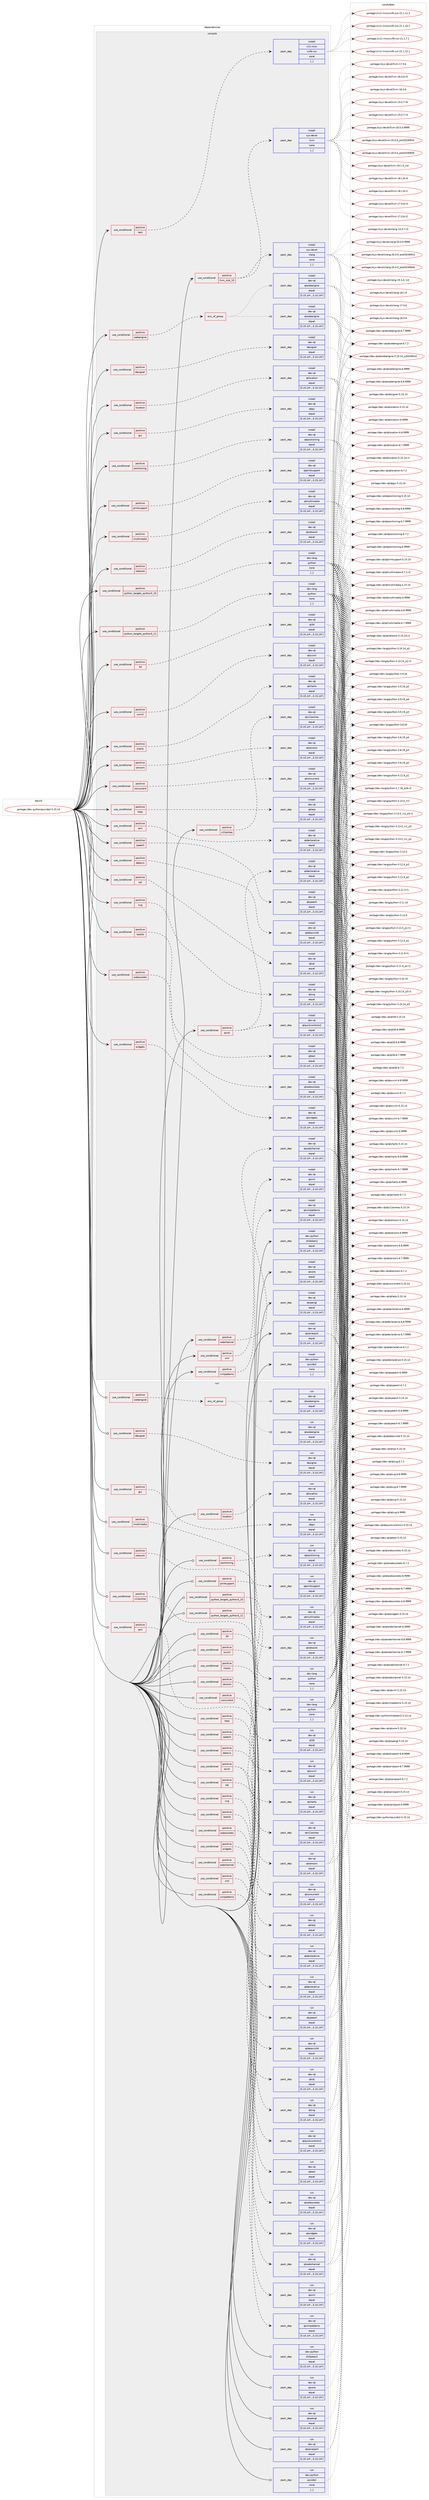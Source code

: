 digraph prolog {

# *************
# Graph options
# *************

newrank=true;
concentrate=true;
compound=true;
graph [rankdir=LR,fontname=Helvetica,fontsize=10,ranksep=1.5];#, ranksep=2.5, nodesep=0.2];
edge  [arrowhead=vee];
node  [fontname=Helvetica,fontsize=10];

# **********
# The ebuild
# **********

subgraph cluster_leftcol {
color=gray;
label=<<i>ebuild</i>>;
id [label="portage://dev-python/pyside2-5.15.14", color=red, width=4, href="../dev-python/pyside2-5.15.14.svg"];
}

# ****************
# The dependencies
# ****************

subgraph cluster_midcol {
color=gray;
label=<<i>dependencies</i>>;
subgraph cluster_compile {
fillcolor="#eeeeee";
style=filled;
label=<<i>compile</i>>;
subgraph cond168171 {
dependency653371 [label=<<TABLE BORDER="0" CELLBORDER="1" CELLSPACING="0" CELLPADDING="4"><TR><TD ROWSPAN="3" CELLPADDING="10">use_conditional</TD></TR><TR><TD>positive</TD></TR><TR><TD>3d</TD></TR></TABLE>>, shape=none, color=red];
subgraph pack480348 {
dependency653372 [label=<<TABLE BORDER="0" CELLBORDER="1" CELLSPACING="0" CELLPADDING="4" WIDTH="220"><TR><TD ROWSPAN="6" CELLPADDING="30">pack_dep</TD></TR><TR><TD WIDTH="110">install</TD></TR><TR><TD>dev-qt</TD></TR><TR><TD>qt3d</TD></TR><TR><TD>equal</TD></TR><TR><TD>[5.15.14*,,,5.15.14*]</TD></TR></TABLE>>, shape=none, color=blue];
}
dependency653371:e -> dependency653372:w [weight=20,style="dashed",arrowhead="vee"];
}
id:e -> dependency653371:w [weight=20,style="solid",arrowhead="vee"];
subgraph cond168172 {
dependency653373 [label=<<TABLE BORDER="0" CELLBORDER="1" CELLSPACING="0" CELLPADDING="4"><TR><TD ROWSPAN="3" CELLPADDING="10">use_conditional</TD></TR><TR><TD>positive</TD></TR><TR><TD>charts</TD></TR></TABLE>>, shape=none, color=red];
subgraph pack480349 {
dependency653374 [label=<<TABLE BORDER="0" CELLBORDER="1" CELLSPACING="0" CELLPADDING="4" WIDTH="220"><TR><TD ROWSPAN="6" CELLPADDING="30">pack_dep</TD></TR><TR><TD WIDTH="110">install</TD></TR><TR><TD>dev-qt</TD></TR><TR><TD>qtcharts</TD></TR><TR><TD>equal</TD></TR><TR><TD>[5.15.14*,,,5.15.14*]</TD></TR></TABLE>>, shape=none, color=blue];
}
dependency653373:e -> dependency653374:w [weight=20,style="dashed",arrowhead="vee"];
}
id:e -> dependency653373:w [weight=20,style="solid",arrowhead="vee"];
subgraph cond168173 {
dependency653375 [label=<<TABLE BORDER="0" CELLBORDER="1" CELLSPACING="0" CELLPADDING="4"><TR><TD ROWSPAN="3" CELLPADDING="10">use_conditional</TD></TR><TR><TD>positive</TD></TR><TR><TD>concurrent</TD></TR></TABLE>>, shape=none, color=red];
subgraph pack480350 {
dependency653376 [label=<<TABLE BORDER="0" CELLBORDER="1" CELLSPACING="0" CELLPADDING="4" WIDTH="220"><TR><TD ROWSPAN="6" CELLPADDING="30">pack_dep</TD></TR><TR><TD WIDTH="110">install</TD></TR><TR><TD>dev-qt</TD></TR><TR><TD>qtconcurrent</TD></TR><TR><TD>equal</TD></TR><TR><TD>[5.15.14*,,,5.15.14*]</TD></TR></TABLE>>, shape=none, color=blue];
}
dependency653375:e -> dependency653376:w [weight=20,style="dashed",arrowhead="vee"];
}
id:e -> dependency653375:w [weight=20,style="solid",arrowhead="vee"];
subgraph cond168174 {
dependency653377 [label=<<TABLE BORDER="0" CELLBORDER="1" CELLSPACING="0" CELLPADDING="4"><TR><TD ROWSPAN="3" CELLPADDING="10">use_conditional</TD></TR><TR><TD>positive</TD></TR><TR><TD>datavis</TD></TR></TABLE>>, shape=none, color=red];
subgraph pack480351 {
dependency653378 [label=<<TABLE BORDER="0" CELLBORDER="1" CELLSPACING="0" CELLPADDING="4" WIDTH="220"><TR><TD ROWSPAN="6" CELLPADDING="30">pack_dep</TD></TR><TR><TD WIDTH="110">install</TD></TR><TR><TD>dev-qt</TD></TR><TR><TD>qtdatavis3d</TD></TR><TR><TD>equal</TD></TR><TR><TD>[5.15.14*,,,5.15.14*]</TD></TR></TABLE>>, shape=none, color=blue];
}
dependency653377:e -> dependency653378:w [weight=20,style="dashed",arrowhead="vee"];
}
id:e -> dependency653377:w [weight=20,style="solid",arrowhead="vee"];
subgraph cond168175 {
dependency653379 [label=<<TABLE BORDER="0" CELLBORDER="1" CELLSPACING="0" CELLPADDING="4"><TR><TD ROWSPAN="3" CELLPADDING="10">use_conditional</TD></TR><TR><TD>positive</TD></TR><TR><TD>designer</TD></TR></TABLE>>, shape=none, color=red];
subgraph pack480352 {
dependency653380 [label=<<TABLE BORDER="0" CELLBORDER="1" CELLSPACING="0" CELLPADDING="4" WIDTH="220"><TR><TD ROWSPAN="6" CELLPADDING="30">pack_dep</TD></TR><TR><TD WIDTH="110">install</TD></TR><TR><TD>dev-qt</TD></TR><TR><TD>designer</TD></TR><TR><TD>equal</TD></TR><TR><TD>[5.15.14*,,,5.15.14*]</TD></TR></TABLE>>, shape=none, color=blue];
}
dependency653379:e -> dependency653380:w [weight=20,style="dashed",arrowhead="vee"];
}
id:e -> dependency653379:w [weight=20,style="solid",arrowhead="vee"];
subgraph cond168176 {
dependency653381 [label=<<TABLE BORDER="0" CELLBORDER="1" CELLSPACING="0" CELLPADDING="4"><TR><TD ROWSPAN="3" CELLPADDING="10">use_conditional</TD></TR><TR><TD>positive</TD></TR><TR><TD>gui</TD></TR></TABLE>>, shape=none, color=red];
subgraph pack480353 {
dependency653382 [label=<<TABLE BORDER="0" CELLBORDER="1" CELLSPACING="0" CELLPADDING="4" WIDTH="220"><TR><TD ROWSPAN="6" CELLPADDING="30">pack_dep</TD></TR><TR><TD WIDTH="110">install</TD></TR><TR><TD>dev-qt</TD></TR><TR><TD>qtgui</TD></TR><TR><TD>equal</TD></TR><TR><TD>[5.15.14*,,,5.15.14*]</TD></TR></TABLE>>, shape=none, color=blue];
}
dependency653381:e -> dependency653382:w [weight=20,style="dashed",arrowhead="vee"];
}
id:e -> dependency653381:w [weight=20,style="solid",arrowhead="vee"];
subgraph cond168177 {
dependency653383 [label=<<TABLE BORDER="0" CELLBORDER="1" CELLSPACING="0" CELLPADDING="4"><TR><TD ROWSPAN="3" CELLPADDING="10">use_conditional</TD></TR><TR><TD>positive</TD></TR><TR><TD>help</TD></TR></TABLE>>, shape=none, color=red];
subgraph pack480354 {
dependency653384 [label=<<TABLE BORDER="0" CELLBORDER="1" CELLSPACING="0" CELLPADDING="4" WIDTH="220"><TR><TD ROWSPAN="6" CELLPADDING="30">pack_dep</TD></TR><TR><TD WIDTH="110">install</TD></TR><TR><TD>dev-qt</TD></TR><TR><TD>qthelp</TD></TR><TR><TD>equal</TD></TR><TR><TD>[5.15.14*,,,5.15.14*]</TD></TR></TABLE>>, shape=none, color=blue];
}
dependency653383:e -> dependency653384:w [weight=20,style="dashed",arrowhead="vee"];
}
id:e -> dependency653383:w [weight=20,style="solid",arrowhead="vee"];
subgraph cond168178 {
dependency653385 [label=<<TABLE BORDER="0" CELLBORDER="1" CELLSPACING="0" CELLPADDING="4"><TR><TD ROWSPAN="3" CELLPADDING="10">use_conditional</TD></TR><TR><TD>positive</TD></TR><TR><TD>llvm_slot_15</TD></TR></TABLE>>, shape=none, color=red];
subgraph pack480355 {
dependency653386 [label=<<TABLE BORDER="0" CELLBORDER="1" CELLSPACING="0" CELLPADDING="4" WIDTH="220"><TR><TD ROWSPAN="6" CELLPADDING="30">pack_dep</TD></TR><TR><TD WIDTH="110">install</TD></TR><TR><TD>sys-devel</TD></TR><TR><TD>clang</TD></TR><TR><TD>none</TD></TR><TR><TD>[,,]</TD></TR></TABLE>>, shape=none, color=blue];
}
dependency653385:e -> dependency653386:w [weight=20,style="dashed",arrowhead="vee"];
subgraph pack480356 {
dependency653387 [label=<<TABLE BORDER="0" CELLBORDER="1" CELLSPACING="0" CELLPADDING="4" WIDTH="220"><TR><TD ROWSPAN="6" CELLPADDING="30">pack_dep</TD></TR><TR><TD WIDTH="110">install</TD></TR><TR><TD>sys-devel</TD></TR><TR><TD>llvm</TD></TR><TR><TD>none</TD></TR><TR><TD>[,,]</TD></TR></TABLE>>, shape=none, color=blue];
}
dependency653385:e -> dependency653387:w [weight=20,style="dashed",arrowhead="vee"];
}
id:e -> dependency653385:w [weight=20,style="solid",arrowhead="vee"];
subgraph cond168179 {
dependency653388 [label=<<TABLE BORDER="0" CELLBORDER="1" CELLSPACING="0" CELLPADDING="4"><TR><TD ROWSPAN="3" CELLPADDING="10">use_conditional</TD></TR><TR><TD>positive</TD></TR><TR><TD>location</TD></TR></TABLE>>, shape=none, color=red];
subgraph pack480357 {
dependency653389 [label=<<TABLE BORDER="0" CELLBORDER="1" CELLSPACING="0" CELLPADDING="4" WIDTH="220"><TR><TD ROWSPAN="6" CELLPADDING="30">pack_dep</TD></TR><TR><TD WIDTH="110">install</TD></TR><TR><TD>dev-qt</TD></TR><TR><TD>qtlocation</TD></TR><TR><TD>equal</TD></TR><TR><TD>[5.15.14*,,,5.15.14*]</TD></TR></TABLE>>, shape=none, color=blue];
}
dependency653388:e -> dependency653389:w [weight=20,style="dashed",arrowhead="vee"];
}
id:e -> dependency653388:w [weight=20,style="solid",arrowhead="vee"];
subgraph cond168180 {
dependency653390 [label=<<TABLE BORDER="0" CELLBORDER="1" CELLSPACING="0" CELLPADDING="4"><TR><TD ROWSPAN="3" CELLPADDING="10">use_conditional</TD></TR><TR><TD>positive</TD></TR><TR><TD>multimedia</TD></TR></TABLE>>, shape=none, color=red];
subgraph pack480358 {
dependency653391 [label=<<TABLE BORDER="0" CELLBORDER="1" CELLSPACING="0" CELLPADDING="4" WIDTH="220"><TR><TD ROWSPAN="6" CELLPADDING="30">pack_dep</TD></TR><TR><TD WIDTH="110">install</TD></TR><TR><TD>dev-qt</TD></TR><TR><TD>qtmultimedia</TD></TR><TR><TD>equal</TD></TR><TR><TD>[5.15.14*,,,5.15.14*]</TD></TR></TABLE>>, shape=none, color=blue];
}
dependency653390:e -> dependency653391:w [weight=20,style="dashed",arrowhead="vee"];
}
id:e -> dependency653390:w [weight=20,style="solid",arrowhead="vee"];
subgraph cond168181 {
dependency653392 [label=<<TABLE BORDER="0" CELLBORDER="1" CELLSPACING="0" CELLPADDING="4"><TR><TD ROWSPAN="3" CELLPADDING="10">use_conditional</TD></TR><TR><TD>positive</TD></TR><TR><TD>network</TD></TR></TABLE>>, shape=none, color=red];
subgraph pack480359 {
dependency653393 [label=<<TABLE BORDER="0" CELLBORDER="1" CELLSPACING="0" CELLPADDING="4" WIDTH="220"><TR><TD ROWSPAN="6" CELLPADDING="30">pack_dep</TD></TR><TR><TD WIDTH="110">install</TD></TR><TR><TD>dev-qt</TD></TR><TR><TD>qtnetwork</TD></TR><TR><TD>equal</TD></TR><TR><TD>[5.15.14*,,,5.15.14*]</TD></TR></TABLE>>, shape=none, color=blue];
}
dependency653392:e -> dependency653393:w [weight=20,style="dashed",arrowhead="vee"];
}
id:e -> dependency653392:w [weight=20,style="solid",arrowhead="vee"];
subgraph cond168182 {
dependency653394 [label=<<TABLE BORDER="0" CELLBORDER="1" CELLSPACING="0" CELLPADDING="4"><TR><TD ROWSPAN="3" CELLPADDING="10">use_conditional</TD></TR><TR><TD>positive</TD></TR><TR><TD>positioning</TD></TR></TABLE>>, shape=none, color=red];
subgraph pack480360 {
dependency653395 [label=<<TABLE BORDER="0" CELLBORDER="1" CELLSPACING="0" CELLPADDING="4" WIDTH="220"><TR><TD ROWSPAN="6" CELLPADDING="30">pack_dep</TD></TR><TR><TD WIDTH="110">install</TD></TR><TR><TD>dev-qt</TD></TR><TR><TD>qtpositioning</TD></TR><TR><TD>equal</TD></TR><TR><TD>[5.15.14*,,,5.15.14*]</TD></TR></TABLE>>, shape=none, color=blue];
}
dependency653394:e -> dependency653395:w [weight=20,style="dashed",arrowhead="vee"];
}
id:e -> dependency653394:w [weight=20,style="solid",arrowhead="vee"];
subgraph cond168183 {
dependency653396 [label=<<TABLE BORDER="0" CELLBORDER="1" CELLSPACING="0" CELLPADDING="4"><TR><TD ROWSPAN="3" CELLPADDING="10">use_conditional</TD></TR><TR><TD>positive</TD></TR><TR><TD>printsupport</TD></TR></TABLE>>, shape=none, color=red];
subgraph pack480361 {
dependency653397 [label=<<TABLE BORDER="0" CELLBORDER="1" CELLSPACING="0" CELLPADDING="4" WIDTH="220"><TR><TD ROWSPAN="6" CELLPADDING="30">pack_dep</TD></TR><TR><TD WIDTH="110">install</TD></TR><TR><TD>dev-qt</TD></TR><TR><TD>qtprintsupport</TD></TR><TR><TD>equal</TD></TR><TR><TD>[5.15.14*,,,5.15.14*]</TD></TR></TABLE>>, shape=none, color=blue];
}
dependency653396:e -> dependency653397:w [weight=20,style="dashed",arrowhead="vee"];
}
id:e -> dependency653396:w [weight=20,style="solid",arrowhead="vee"];
subgraph cond168184 {
dependency653398 [label=<<TABLE BORDER="0" CELLBORDER="1" CELLSPACING="0" CELLPADDING="4"><TR><TD ROWSPAN="3" CELLPADDING="10">use_conditional</TD></TR><TR><TD>positive</TD></TR><TR><TD>python_targets_python3_10</TD></TR></TABLE>>, shape=none, color=red];
subgraph pack480362 {
dependency653399 [label=<<TABLE BORDER="0" CELLBORDER="1" CELLSPACING="0" CELLPADDING="4" WIDTH="220"><TR><TD ROWSPAN="6" CELLPADDING="30">pack_dep</TD></TR><TR><TD WIDTH="110">install</TD></TR><TR><TD>dev-lang</TD></TR><TR><TD>python</TD></TR><TR><TD>none</TD></TR><TR><TD>[,,]</TD></TR></TABLE>>, shape=none, color=blue];
}
dependency653398:e -> dependency653399:w [weight=20,style="dashed",arrowhead="vee"];
}
id:e -> dependency653398:w [weight=20,style="solid",arrowhead="vee"];
subgraph cond168185 {
dependency653400 [label=<<TABLE BORDER="0" CELLBORDER="1" CELLSPACING="0" CELLPADDING="4"><TR><TD ROWSPAN="3" CELLPADDING="10">use_conditional</TD></TR><TR><TD>positive</TD></TR><TR><TD>python_targets_python3_11</TD></TR></TABLE>>, shape=none, color=red];
subgraph pack480363 {
dependency653401 [label=<<TABLE BORDER="0" CELLBORDER="1" CELLSPACING="0" CELLPADDING="4" WIDTH="220"><TR><TD ROWSPAN="6" CELLPADDING="30">pack_dep</TD></TR><TR><TD WIDTH="110">install</TD></TR><TR><TD>dev-lang</TD></TR><TR><TD>python</TD></TR><TR><TD>none</TD></TR><TR><TD>[,,]</TD></TR></TABLE>>, shape=none, color=blue];
}
dependency653400:e -> dependency653401:w [weight=20,style="dashed",arrowhead="vee"];
}
id:e -> dependency653400:w [weight=20,style="solid",arrowhead="vee"];
subgraph cond168186 {
dependency653402 [label=<<TABLE BORDER="0" CELLBORDER="1" CELLSPACING="0" CELLPADDING="4"><TR><TD ROWSPAN="3" CELLPADDING="10">use_conditional</TD></TR><TR><TD>positive</TD></TR><TR><TD>qml</TD></TR></TABLE>>, shape=none, color=red];
subgraph pack480364 {
dependency653403 [label=<<TABLE BORDER="0" CELLBORDER="1" CELLSPACING="0" CELLPADDING="4" WIDTH="220"><TR><TD ROWSPAN="6" CELLPADDING="30">pack_dep</TD></TR><TR><TD WIDTH="110">install</TD></TR><TR><TD>dev-qt</TD></TR><TR><TD>qtdeclarative</TD></TR><TR><TD>equal</TD></TR><TR><TD>[5.15.14*,,,5.15.14*]</TD></TR></TABLE>>, shape=none, color=blue];
}
dependency653402:e -> dependency653403:w [weight=20,style="dashed",arrowhead="vee"];
}
id:e -> dependency653402:w [weight=20,style="solid",arrowhead="vee"];
subgraph cond168187 {
dependency653404 [label=<<TABLE BORDER="0" CELLBORDER="1" CELLSPACING="0" CELLPADDING="4"><TR><TD ROWSPAN="3" CELLPADDING="10">use_conditional</TD></TR><TR><TD>positive</TD></TR><TR><TD>quick</TD></TR></TABLE>>, shape=none, color=red];
subgraph pack480365 {
dependency653405 [label=<<TABLE BORDER="0" CELLBORDER="1" CELLSPACING="0" CELLPADDING="4" WIDTH="220"><TR><TD ROWSPAN="6" CELLPADDING="30">pack_dep</TD></TR><TR><TD WIDTH="110">install</TD></TR><TR><TD>dev-qt</TD></TR><TR><TD>qtdeclarative</TD></TR><TR><TD>equal</TD></TR><TR><TD>[5.15.14*,,,5.15.14*]</TD></TR></TABLE>>, shape=none, color=blue];
}
dependency653404:e -> dependency653405:w [weight=20,style="dashed",arrowhead="vee"];
subgraph pack480366 {
dependency653406 [label=<<TABLE BORDER="0" CELLBORDER="1" CELLSPACING="0" CELLPADDING="4" WIDTH="220"><TR><TD ROWSPAN="6" CELLPADDING="30">pack_dep</TD></TR><TR><TD WIDTH="110">install</TD></TR><TR><TD>dev-qt</TD></TR><TR><TD>qtquickcontrols2</TD></TR><TR><TD>equal</TD></TR><TR><TD>[5.15.14*,,,5.15.14*]</TD></TR></TABLE>>, shape=none, color=blue];
}
dependency653404:e -> dependency653406:w [weight=20,style="dashed",arrowhead="vee"];
}
id:e -> dependency653404:w [weight=20,style="solid",arrowhead="vee"];
subgraph cond168188 {
dependency653407 [label=<<TABLE BORDER="0" CELLBORDER="1" CELLSPACING="0" CELLPADDING="4"><TR><TD ROWSPAN="3" CELLPADDING="10">use_conditional</TD></TR><TR><TD>positive</TD></TR><TR><TD>scxml</TD></TR></TABLE>>, shape=none, color=red];
subgraph pack480367 {
dependency653408 [label=<<TABLE BORDER="0" CELLBORDER="1" CELLSPACING="0" CELLPADDING="4" WIDTH="220"><TR><TD ROWSPAN="6" CELLPADDING="30">pack_dep</TD></TR><TR><TD WIDTH="110">install</TD></TR><TR><TD>dev-qt</TD></TR><TR><TD>qtscxml</TD></TR><TR><TD>equal</TD></TR><TR><TD>[5.15.14*,,,5.15.14*]</TD></TR></TABLE>>, shape=none, color=blue];
}
dependency653407:e -> dependency653408:w [weight=20,style="dashed",arrowhead="vee"];
}
id:e -> dependency653407:w [weight=20,style="solid",arrowhead="vee"];
subgraph cond168189 {
dependency653409 [label=<<TABLE BORDER="0" CELLBORDER="1" CELLSPACING="0" CELLPADDING="4"><TR><TD ROWSPAN="3" CELLPADDING="10">use_conditional</TD></TR><TR><TD>positive</TD></TR><TR><TD>sensors</TD></TR></TABLE>>, shape=none, color=red];
subgraph pack480368 {
dependency653410 [label=<<TABLE BORDER="0" CELLBORDER="1" CELLSPACING="0" CELLPADDING="4" WIDTH="220"><TR><TD ROWSPAN="6" CELLPADDING="30">pack_dep</TD></TR><TR><TD WIDTH="110">install</TD></TR><TR><TD>dev-qt</TD></TR><TR><TD>qtsensors</TD></TR><TR><TD>equal</TD></TR><TR><TD>[5.15.14*,,,5.15.14*]</TD></TR></TABLE>>, shape=none, color=blue];
}
dependency653409:e -> dependency653410:w [weight=20,style="dashed",arrowhead="vee"];
}
id:e -> dependency653409:w [weight=20,style="solid",arrowhead="vee"];
subgraph cond168190 {
dependency653411 [label=<<TABLE BORDER="0" CELLBORDER="1" CELLSPACING="0" CELLPADDING="4"><TR><TD ROWSPAN="3" CELLPADDING="10">use_conditional</TD></TR><TR><TD>positive</TD></TR><TR><TD>speech</TD></TR></TABLE>>, shape=none, color=red];
subgraph pack480369 {
dependency653412 [label=<<TABLE BORDER="0" CELLBORDER="1" CELLSPACING="0" CELLPADDING="4" WIDTH="220"><TR><TD ROWSPAN="6" CELLPADDING="30">pack_dep</TD></TR><TR><TD WIDTH="110">install</TD></TR><TR><TD>dev-qt</TD></TR><TR><TD>qtspeech</TD></TR><TR><TD>equal</TD></TR><TR><TD>[5.15.14*,,,5.15.14*]</TD></TR></TABLE>>, shape=none, color=blue];
}
dependency653411:e -> dependency653412:w [weight=20,style="dashed",arrowhead="vee"];
}
id:e -> dependency653411:w [weight=20,style="solid",arrowhead="vee"];
subgraph cond168191 {
dependency653413 [label=<<TABLE BORDER="0" CELLBORDER="1" CELLSPACING="0" CELLPADDING="4"><TR><TD ROWSPAN="3" CELLPADDING="10">use_conditional</TD></TR><TR><TD>positive</TD></TR><TR><TD>sql</TD></TR></TABLE>>, shape=none, color=red];
subgraph pack480370 {
dependency653414 [label=<<TABLE BORDER="0" CELLBORDER="1" CELLSPACING="0" CELLPADDING="4" WIDTH="220"><TR><TD ROWSPAN="6" CELLPADDING="30">pack_dep</TD></TR><TR><TD WIDTH="110">install</TD></TR><TR><TD>dev-qt</TD></TR><TR><TD>qtsql</TD></TR><TR><TD>equal</TD></TR><TR><TD>[5.15.14*,,,5.15.14*]</TD></TR></TABLE>>, shape=none, color=blue];
}
dependency653413:e -> dependency653414:w [weight=20,style="dashed",arrowhead="vee"];
}
id:e -> dependency653413:w [weight=20,style="solid",arrowhead="vee"];
subgraph cond168192 {
dependency653415 [label=<<TABLE BORDER="0" CELLBORDER="1" CELLSPACING="0" CELLPADDING="4"><TR><TD ROWSPAN="3" CELLPADDING="10">use_conditional</TD></TR><TR><TD>positive</TD></TR><TR><TD>svg</TD></TR></TABLE>>, shape=none, color=red];
subgraph pack480371 {
dependency653416 [label=<<TABLE BORDER="0" CELLBORDER="1" CELLSPACING="0" CELLPADDING="4" WIDTH="220"><TR><TD ROWSPAN="6" CELLPADDING="30">pack_dep</TD></TR><TR><TD WIDTH="110">install</TD></TR><TR><TD>dev-qt</TD></TR><TR><TD>qtsvg</TD></TR><TR><TD>equal</TD></TR><TR><TD>[5.15.14*,,,5.15.14*]</TD></TR></TABLE>>, shape=none, color=blue];
}
dependency653415:e -> dependency653416:w [weight=20,style="dashed",arrowhead="vee"];
}
id:e -> dependency653415:w [weight=20,style="solid",arrowhead="vee"];
subgraph cond168193 {
dependency653417 [label=<<TABLE BORDER="0" CELLBORDER="1" CELLSPACING="0" CELLPADDING="4"><TR><TD ROWSPAN="3" CELLPADDING="10">use_conditional</TD></TR><TR><TD>positive</TD></TR><TR><TD>test</TD></TR></TABLE>>, shape=none, color=red];
subgraph pack480372 {
dependency653418 [label=<<TABLE BORDER="0" CELLBORDER="1" CELLSPACING="0" CELLPADDING="4" WIDTH="220"><TR><TD ROWSPAN="6" CELLPADDING="30">pack_dep</TD></TR><TR><TD WIDTH="110">install</TD></TR><TR><TD>x11-misc</TD></TR><TR><TD>xvfb-run</TD></TR><TR><TD>none</TD></TR><TR><TD>[,,]</TD></TR></TABLE>>, shape=none, color=blue];
}
dependency653417:e -> dependency653418:w [weight=20,style="dashed",arrowhead="vee"];
}
id:e -> dependency653417:w [weight=20,style="solid",arrowhead="vee"];
subgraph cond168194 {
dependency653419 [label=<<TABLE BORDER="0" CELLBORDER="1" CELLSPACING="0" CELLPADDING="4"><TR><TD ROWSPAN="3" CELLPADDING="10">use_conditional</TD></TR><TR><TD>positive</TD></TR><TR><TD>testlib</TD></TR></TABLE>>, shape=none, color=red];
subgraph pack480373 {
dependency653420 [label=<<TABLE BORDER="0" CELLBORDER="1" CELLSPACING="0" CELLPADDING="4" WIDTH="220"><TR><TD ROWSPAN="6" CELLPADDING="30">pack_dep</TD></TR><TR><TD WIDTH="110">install</TD></TR><TR><TD>dev-qt</TD></TR><TR><TD>qttest</TD></TR><TR><TD>equal</TD></TR><TR><TD>[5.15.14*,,,5.15.14*]</TD></TR></TABLE>>, shape=none, color=blue];
}
dependency653419:e -> dependency653420:w [weight=20,style="dashed",arrowhead="vee"];
}
id:e -> dependency653419:w [weight=20,style="solid",arrowhead="vee"];
subgraph cond168195 {
dependency653421 [label=<<TABLE BORDER="0" CELLBORDER="1" CELLSPACING="0" CELLPADDING="4"><TR><TD ROWSPAN="3" CELLPADDING="10">use_conditional</TD></TR><TR><TD>positive</TD></TR><TR><TD>webchannel</TD></TR></TABLE>>, shape=none, color=red];
subgraph pack480374 {
dependency653422 [label=<<TABLE BORDER="0" CELLBORDER="1" CELLSPACING="0" CELLPADDING="4" WIDTH="220"><TR><TD ROWSPAN="6" CELLPADDING="30">pack_dep</TD></TR><TR><TD WIDTH="110">install</TD></TR><TR><TD>dev-qt</TD></TR><TR><TD>qtwebchannel</TD></TR><TR><TD>equal</TD></TR><TR><TD>[5.15.14*,,,5.15.14*]</TD></TR></TABLE>>, shape=none, color=blue];
}
dependency653421:e -> dependency653422:w [weight=20,style="dashed",arrowhead="vee"];
}
id:e -> dependency653421:w [weight=20,style="solid",arrowhead="vee"];
subgraph cond168196 {
dependency653423 [label=<<TABLE BORDER="0" CELLBORDER="1" CELLSPACING="0" CELLPADDING="4"><TR><TD ROWSPAN="3" CELLPADDING="10">use_conditional</TD></TR><TR><TD>positive</TD></TR><TR><TD>webengine</TD></TR></TABLE>>, shape=none, color=red];
subgraph any4471 {
dependency653424 [label=<<TABLE BORDER="0" CELLBORDER="1" CELLSPACING="0" CELLPADDING="4"><TR><TD CELLPADDING="10">any_of_group</TD></TR></TABLE>>, shape=none, color=red];subgraph pack480375 {
dependency653425 [label=<<TABLE BORDER="0" CELLBORDER="1" CELLSPACING="0" CELLPADDING="4" WIDTH="220"><TR><TD ROWSPAN="6" CELLPADDING="30">pack_dep</TD></TR><TR><TD WIDTH="110">install</TD></TR><TR><TD>dev-qt</TD></TR><TR><TD>qtwebengine</TD></TR><TR><TD>equal</TD></TR><TR><TD>[5.15.14*,,,5.15.14*]</TD></TR></TABLE>>, shape=none, color=blue];
}
dependency653424:e -> dependency653425:w [weight=20,style="dotted",arrowhead="oinv"];
subgraph pack480376 {
dependency653426 [label=<<TABLE BORDER="0" CELLBORDER="1" CELLSPACING="0" CELLPADDING="4" WIDTH="220"><TR><TD ROWSPAN="6" CELLPADDING="30">pack_dep</TD></TR><TR><TD WIDTH="110">install</TD></TR><TR><TD>dev-qt</TD></TR><TR><TD>qtwebengine</TD></TR><TR><TD>equal</TD></TR><TR><TD>[5.15.14*,,,5.15.14*]</TD></TR></TABLE>>, shape=none, color=blue];
}
dependency653424:e -> dependency653426:w [weight=20,style="dotted",arrowhead="oinv"];
}
dependency653423:e -> dependency653424:w [weight=20,style="dashed",arrowhead="vee"];
}
id:e -> dependency653423:w [weight=20,style="solid",arrowhead="vee"];
subgraph cond168197 {
dependency653427 [label=<<TABLE BORDER="0" CELLBORDER="1" CELLSPACING="0" CELLPADDING="4"><TR><TD ROWSPAN="3" CELLPADDING="10">use_conditional</TD></TR><TR><TD>positive</TD></TR><TR><TD>websockets</TD></TR></TABLE>>, shape=none, color=red];
subgraph pack480377 {
dependency653428 [label=<<TABLE BORDER="0" CELLBORDER="1" CELLSPACING="0" CELLPADDING="4" WIDTH="220"><TR><TD ROWSPAN="6" CELLPADDING="30">pack_dep</TD></TR><TR><TD WIDTH="110">install</TD></TR><TR><TD>dev-qt</TD></TR><TR><TD>qtwebsockets</TD></TR><TR><TD>equal</TD></TR><TR><TD>[5.15.14*,,,5.15.14*]</TD></TR></TABLE>>, shape=none, color=blue];
}
dependency653427:e -> dependency653428:w [weight=20,style="dashed",arrowhead="vee"];
}
id:e -> dependency653427:w [weight=20,style="solid",arrowhead="vee"];
subgraph cond168198 {
dependency653429 [label=<<TABLE BORDER="0" CELLBORDER="1" CELLSPACING="0" CELLPADDING="4"><TR><TD ROWSPAN="3" CELLPADDING="10">use_conditional</TD></TR><TR><TD>positive</TD></TR><TR><TD>widgets</TD></TR></TABLE>>, shape=none, color=red];
subgraph pack480378 {
dependency653430 [label=<<TABLE BORDER="0" CELLBORDER="1" CELLSPACING="0" CELLPADDING="4" WIDTH="220"><TR><TD ROWSPAN="6" CELLPADDING="30">pack_dep</TD></TR><TR><TD WIDTH="110">install</TD></TR><TR><TD>dev-qt</TD></TR><TR><TD>qtwidgets</TD></TR><TR><TD>equal</TD></TR><TR><TD>[5.15.14*,,,5.15.14*]</TD></TR></TABLE>>, shape=none, color=blue];
}
dependency653429:e -> dependency653430:w [weight=20,style="dashed",arrowhead="vee"];
}
id:e -> dependency653429:w [weight=20,style="solid",arrowhead="vee"];
subgraph cond168199 {
dependency653431 [label=<<TABLE BORDER="0" CELLBORDER="1" CELLSPACING="0" CELLPADDING="4"><TR><TD ROWSPAN="3" CELLPADDING="10">use_conditional</TD></TR><TR><TD>positive</TD></TR><TR><TD>x11extras</TD></TR></TABLE>>, shape=none, color=red];
subgraph pack480379 {
dependency653432 [label=<<TABLE BORDER="0" CELLBORDER="1" CELLSPACING="0" CELLPADDING="4" WIDTH="220"><TR><TD ROWSPAN="6" CELLPADDING="30">pack_dep</TD></TR><TR><TD WIDTH="110">install</TD></TR><TR><TD>dev-qt</TD></TR><TR><TD>qtx11extras</TD></TR><TR><TD>equal</TD></TR><TR><TD>[5.15.14*,,,5.15.14*]</TD></TR></TABLE>>, shape=none, color=blue];
}
dependency653431:e -> dependency653432:w [weight=20,style="dashed",arrowhead="vee"];
}
id:e -> dependency653431:w [weight=20,style="solid",arrowhead="vee"];
subgraph cond168200 {
dependency653433 [label=<<TABLE BORDER="0" CELLBORDER="1" CELLSPACING="0" CELLPADDING="4"><TR><TD ROWSPAN="3" CELLPADDING="10">use_conditional</TD></TR><TR><TD>positive</TD></TR><TR><TD>xml</TD></TR></TABLE>>, shape=none, color=red];
subgraph pack480380 {
dependency653434 [label=<<TABLE BORDER="0" CELLBORDER="1" CELLSPACING="0" CELLPADDING="4" WIDTH="220"><TR><TD ROWSPAN="6" CELLPADDING="30">pack_dep</TD></TR><TR><TD WIDTH="110">install</TD></TR><TR><TD>dev-qt</TD></TR><TR><TD>qtxml</TD></TR><TR><TD>equal</TD></TR><TR><TD>[5.15.14*,,,5.15.14*]</TD></TR></TABLE>>, shape=none, color=blue];
}
dependency653433:e -> dependency653434:w [weight=20,style="dashed",arrowhead="vee"];
}
id:e -> dependency653433:w [weight=20,style="solid",arrowhead="vee"];
subgraph cond168201 {
dependency653435 [label=<<TABLE BORDER="0" CELLBORDER="1" CELLSPACING="0" CELLPADDING="4"><TR><TD ROWSPAN="3" CELLPADDING="10">use_conditional</TD></TR><TR><TD>positive</TD></TR><TR><TD>xmlpatterns</TD></TR></TABLE>>, shape=none, color=red];
subgraph pack480381 {
dependency653436 [label=<<TABLE BORDER="0" CELLBORDER="1" CELLSPACING="0" CELLPADDING="4" WIDTH="220"><TR><TD ROWSPAN="6" CELLPADDING="30">pack_dep</TD></TR><TR><TD WIDTH="110">install</TD></TR><TR><TD>dev-qt</TD></TR><TR><TD>qtxmlpatterns</TD></TR><TR><TD>equal</TD></TR><TR><TD>[5.15.14*,,,5.15.14*]</TD></TR></TABLE>>, shape=none, color=blue];
}
dependency653435:e -> dependency653436:w [weight=20,style="dashed",arrowhead="vee"];
}
id:e -> dependency653435:w [weight=20,style="solid",arrowhead="vee"];
subgraph pack480382 {
dependency653437 [label=<<TABLE BORDER="0" CELLBORDER="1" CELLSPACING="0" CELLPADDING="4" WIDTH="220"><TR><TD ROWSPAN="6" CELLPADDING="30">pack_dep</TD></TR><TR><TD WIDTH="110">install</TD></TR><TR><TD>dev-python</TD></TR><TR><TD>shiboken2</TD></TR><TR><TD>equal</TD></TR><TR><TD>[5.15.14*,,,5.15.14*]</TD></TR></TABLE>>, shape=none, color=blue];
}
id:e -> dependency653437:w [weight=20,style="solid",arrowhead="vee"];
subgraph pack480383 {
dependency653438 [label=<<TABLE BORDER="0" CELLBORDER="1" CELLSPACING="0" CELLPADDING="4" WIDTH="220"><TR><TD ROWSPAN="6" CELLPADDING="30">pack_dep</TD></TR><TR><TD WIDTH="110">install</TD></TR><TR><TD>dev-qt</TD></TR><TR><TD>qtcore</TD></TR><TR><TD>equal</TD></TR><TR><TD>[5.15.14*,,,5.15.14*]</TD></TR></TABLE>>, shape=none, color=blue];
}
id:e -> dependency653438:w [weight=20,style="solid",arrowhead="vee"];
subgraph pack480384 {
dependency653439 [label=<<TABLE BORDER="0" CELLBORDER="1" CELLSPACING="0" CELLPADDING="4" WIDTH="220"><TR><TD ROWSPAN="6" CELLPADDING="30">pack_dep</TD></TR><TR><TD WIDTH="110">install</TD></TR><TR><TD>dev-qt</TD></TR><TR><TD>qtopengl</TD></TR><TR><TD>equal</TD></TR><TR><TD>[5.15.14*,,,5.15.14*]</TD></TR></TABLE>>, shape=none, color=blue];
}
id:e -> dependency653439:w [weight=20,style="solid",arrowhead="vee"];
subgraph pack480385 {
dependency653440 [label=<<TABLE BORDER="0" CELLBORDER="1" CELLSPACING="0" CELLPADDING="4" WIDTH="220"><TR><TD ROWSPAN="6" CELLPADDING="30">pack_dep</TD></TR><TR><TD WIDTH="110">install</TD></TR><TR><TD>dev-qt</TD></TR><TR><TD>qtserialport</TD></TR><TR><TD>equal</TD></TR><TR><TD>[5.15.14*,,,5.15.14*]</TD></TR></TABLE>>, shape=none, color=blue];
}
id:e -> dependency653440:w [weight=20,style="solid",arrowhead="vee"];
subgraph pack480386 {
dependency653441 [label=<<TABLE BORDER="0" CELLBORDER="1" CELLSPACING="0" CELLPADDING="4" WIDTH="220"><TR><TD ROWSPAN="6" CELLPADDING="30">pack_dep</TD></TR><TR><TD WIDTH="110">install</TD></TR><TR><TD>dev-python</TD></TR><TR><TD>pyside2</TD></TR><TR><TD>none</TD></TR><TR><TD>[,,]</TD></TR></TABLE>>, shape=none, color=blue];
}
id:e -> dependency653441:w [weight=20,style="solid",arrowhead="vee"];
}
subgraph cluster_compileandrun {
fillcolor="#eeeeee";
style=filled;
label=<<i>compile and run</i>>;
}
subgraph cluster_run {
fillcolor="#eeeeee";
style=filled;
label=<<i>run</i>>;
subgraph cond168202 {
dependency653442 [label=<<TABLE BORDER="0" CELLBORDER="1" CELLSPACING="0" CELLPADDING="4"><TR><TD ROWSPAN="3" CELLPADDING="10">use_conditional</TD></TR><TR><TD>positive</TD></TR><TR><TD>3d</TD></TR></TABLE>>, shape=none, color=red];
subgraph pack480387 {
dependency653443 [label=<<TABLE BORDER="0" CELLBORDER="1" CELLSPACING="0" CELLPADDING="4" WIDTH="220"><TR><TD ROWSPAN="6" CELLPADDING="30">pack_dep</TD></TR><TR><TD WIDTH="110">run</TD></TR><TR><TD>dev-qt</TD></TR><TR><TD>qt3d</TD></TR><TR><TD>equal</TD></TR><TR><TD>[5.15.14*,,,5.15.14*]</TD></TR></TABLE>>, shape=none, color=blue];
}
dependency653442:e -> dependency653443:w [weight=20,style="dashed",arrowhead="vee"];
}
id:e -> dependency653442:w [weight=20,style="solid",arrowhead="odot"];
subgraph cond168203 {
dependency653444 [label=<<TABLE BORDER="0" CELLBORDER="1" CELLSPACING="0" CELLPADDING="4"><TR><TD ROWSPAN="3" CELLPADDING="10">use_conditional</TD></TR><TR><TD>positive</TD></TR><TR><TD>charts</TD></TR></TABLE>>, shape=none, color=red];
subgraph pack480388 {
dependency653445 [label=<<TABLE BORDER="0" CELLBORDER="1" CELLSPACING="0" CELLPADDING="4" WIDTH="220"><TR><TD ROWSPAN="6" CELLPADDING="30">pack_dep</TD></TR><TR><TD WIDTH="110">run</TD></TR><TR><TD>dev-qt</TD></TR><TR><TD>qtcharts</TD></TR><TR><TD>equal</TD></TR><TR><TD>[5.15.14*,,,5.15.14*]</TD></TR></TABLE>>, shape=none, color=blue];
}
dependency653444:e -> dependency653445:w [weight=20,style="dashed",arrowhead="vee"];
}
id:e -> dependency653444:w [weight=20,style="solid",arrowhead="odot"];
subgraph cond168204 {
dependency653446 [label=<<TABLE BORDER="0" CELLBORDER="1" CELLSPACING="0" CELLPADDING="4"><TR><TD ROWSPAN="3" CELLPADDING="10">use_conditional</TD></TR><TR><TD>positive</TD></TR><TR><TD>concurrent</TD></TR></TABLE>>, shape=none, color=red];
subgraph pack480389 {
dependency653447 [label=<<TABLE BORDER="0" CELLBORDER="1" CELLSPACING="0" CELLPADDING="4" WIDTH="220"><TR><TD ROWSPAN="6" CELLPADDING="30">pack_dep</TD></TR><TR><TD WIDTH="110">run</TD></TR><TR><TD>dev-qt</TD></TR><TR><TD>qtconcurrent</TD></TR><TR><TD>equal</TD></TR><TR><TD>[5.15.14*,,,5.15.14*]</TD></TR></TABLE>>, shape=none, color=blue];
}
dependency653446:e -> dependency653447:w [weight=20,style="dashed",arrowhead="vee"];
}
id:e -> dependency653446:w [weight=20,style="solid",arrowhead="odot"];
subgraph cond168205 {
dependency653448 [label=<<TABLE BORDER="0" CELLBORDER="1" CELLSPACING="0" CELLPADDING="4"><TR><TD ROWSPAN="3" CELLPADDING="10">use_conditional</TD></TR><TR><TD>positive</TD></TR><TR><TD>datavis</TD></TR></TABLE>>, shape=none, color=red];
subgraph pack480390 {
dependency653449 [label=<<TABLE BORDER="0" CELLBORDER="1" CELLSPACING="0" CELLPADDING="4" WIDTH="220"><TR><TD ROWSPAN="6" CELLPADDING="30">pack_dep</TD></TR><TR><TD WIDTH="110">run</TD></TR><TR><TD>dev-qt</TD></TR><TR><TD>qtdatavis3d</TD></TR><TR><TD>equal</TD></TR><TR><TD>[5.15.14*,,,5.15.14*]</TD></TR></TABLE>>, shape=none, color=blue];
}
dependency653448:e -> dependency653449:w [weight=20,style="dashed",arrowhead="vee"];
}
id:e -> dependency653448:w [weight=20,style="solid",arrowhead="odot"];
subgraph cond168206 {
dependency653450 [label=<<TABLE BORDER="0" CELLBORDER="1" CELLSPACING="0" CELLPADDING="4"><TR><TD ROWSPAN="3" CELLPADDING="10">use_conditional</TD></TR><TR><TD>positive</TD></TR><TR><TD>designer</TD></TR></TABLE>>, shape=none, color=red];
subgraph pack480391 {
dependency653451 [label=<<TABLE BORDER="0" CELLBORDER="1" CELLSPACING="0" CELLPADDING="4" WIDTH="220"><TR><TD ROWSPAN="6" CELLPADDING="30">pack_dep</TD></TR><TR><TD WIDTH="110">run</TD></TR><TR><TD>dev-qt</TD></TR><TR><TD>designer</TD></TR><TR><TD>equal</TD></TR><TR><TD>[5.15.14*,,,5.15.14*]</TD></TR></TABLE>>, shape=none, color=blue];
}
dependency653450:e -> dependency653451:w [weight=20,style="dashed",arrowhead="vee"];
}
id:e -> dependency653450:w [weight=20,style="solid",arrowhead="odot"];
subgraph cond168207 {
dependency653452 [label=<<TABLE BORDER="0" CELLBORDER="1" CELLSPACING="0" CELLPADDING="4"><TR><TD ROWSPAN="3" CELLPADDING="10">use_conditional</TD></TR><TR><TD>positive</TD></TR><TR><TD>gui</TD></TR></TABLE>>, shape=none, color=red];
subgraph pack480392 {
dependency653453 [label=<<TABLE BORDER="0" CELLBORDER="1" CELLSPACING="0" CELLPADDING="4" WIDTH="220"><TR><TD ROWSPAN="6" CELLPADDING="30">pack_dep</TD></TR><TR><TD WIDTH="110">run</TD></TR><TR><TD>dev-qt</TD></TR><TR><TD>qtgui</TD></TR><TR><TD>equal</TD></TR><TR><TD>[5.15.14*,,,5.15.14*]</TD></TR></TABLE>>, shape=none, color=blue];
}
dependency653452:e -> dependency653453:w [weight=20,style="dashed",arrowhead="vee"];
}
id:e -> dependency653452:w [weight=20,style="solid",arrowhead="odot"];
subgraph cond168208 {
dependency653454 [label=<<TABLE BORDER="0" CELLBORDER="1" CELLSPACING="0" CELLPADDING="4"><TR><TD ROWSPAN="3" CELLPADDING="10">use_conditional</TD></TR><TR><TD>positive</TD></TR><TR><TD>help</TD></TR></TABLE>>, shape=none, color=red];
subgraph pack480393 {
dependency653455 [label=<<TABLE BORDER="0" CELLBORDER="1" CELLSPACING="0" CELLPADDING="4" WIDTH="220"><TR><TD ROWSPAN="6" CELLPADDING="30">pack_dep</TD></TR><TR><TD WIDTH="110">run</TD></TR><TR><TD>dev-qt</TD></TR><TR><TD>qthelp</TD></TR><TR><TD>equal</TD></TR><TR><TD>[5.15.14*,,,5.15.14*]</TD></TR></TABLE>>, shape=none, color=blue];
}
dependency653454:e -> dependency653455:w [weight=20,style="dashed",arrowhead="vee"];
}
id:e -> dependency653454:w [weight=20,style="solid",arrowhead="odot"];
subgraph cond168209 {
dependency653456 [label=<<TABLE BORDER="0" CELLBORDER="1" CELLSPACING="0" CELLPADDING="4"><TR><TD ROWSPAN="3" CELLPADDING="10">use_conditional</TD></TR><TR><TD>positive</TD></TR><TR><TD>location</TD></TR></TABLE>>, shape=none, color=red];
subgraph pack480394 {
dependency653457 [label=<<TABLE BORDER="0" CELLBORDER="1" CELLSPACING="0" CELLPADDING="4" WIDTH="220"><TR><TD ROWSPAN="6" CELLPADDING="30">pack_dep</TD></TR><TR><TD WIDTH="110">run</TD></TR><TR><TD>dev-qt</TD></TR><TR><TD>qtlocation</TD></TR><TR><TD>equal</TD></TR><TR><TD>[5.15.14*,,,5.15.14*]</TD></TR></TABLE>>, shape=none, color=blue];
}
dependency653456:e -> dependency653457:w [weight=20,style="dashed",arrowhead="vee"];
}
id:e -> dependency653456:w [weight=20,style="solid",arrowhead="odot"];
subgraph cond168210 {
dependency653458 [label=<<TABLE BORDER="0" CELLBORDER="1" CELLSPACING="0" CELLPADDING="4"><TR><TD ROWSPAN="3" CELLPADDING="10">use_conditional</TD></TR><TR><TD>positive</TD></TR><TR><TD>multimedia</TD></TR></TABLE>>, shape=none, color=red];
subgraph pack480395 {
dependency653459 [label=<<TABLE BORDER="0" CELLBORDER="1" CELLSPACING="0" CELLPADDING="4" WIDTH="220"><TR><TD ROWSPAN="6" CELLPADDING="30">pack_dep</TD></TR><TR><TD WIDTH="110">run</TD></TR><TR><TD>dev-qt</TD></TR><TR><TD>qtmultimedia</TD></TR><TR><TD>equal</TD></TR><TR><TD>[5.15.14*,,,5.15.14*]</TD></TR></TABLE>>, shape=none, color=blue];
}
dependency653458:e -> dependency653459:w [weight=20,style="dashed",arrowhead="vee"];
}
id:e -> dependency653458:w [weight=20,style="solid",arrowhead="odot"];
subgraph cond168211 {
dependency653460 [label=<<TABLE BORDER="0" CELLBORDER="1" CELLSPACING="0" CELLPADDING="4"><TR><TD ROWSPAN="3" CELLPADDING="10">use_conditional</TD></TR><TR><TD>positive</TD></TR><TR><TD>network</TD></TR></TABLE>>, shape=none, color=red];
subgraph pack480396 {
dependency653461 [label=<<TABLE BORDER="0" CELLBORDER="1" CELLSPACING="0" CELLPADDING="4" WIDTH="220"><TR><TD ROWSPAN="6" CELLPADDING="30">pack_dep</TD></TR><TR><TD WIDTH="110">run</TD></TR><TR><TD>dev-qt</TD></TR><TR><TD>qtnetwork</TD></TR><TR><TD>equal</TD></TR><TR><TD>[5.15.14*,,,5.15.14*]</TD></TR></TABLE>>, shape=none, color=blue];
}
dependency653460:e -> dependency653461:w [weight=20,style="dashed",arrowhead="vee"];
}
id:e -> dependency653460:w [weight=20,style="solid",arrowhead="odot"];
subgraph cond168212 {
dependency653462 [label=<<TABLE BORDER="0" CELLBORDER="1" CELLSPACING="0" CELLPADDING="4"><TR><TD ROWSPAN="3" CELLPADDING="10">use_conditional</TD></TR><TR><TD>positive</TD></TR><TR><TD>positioning</TD></TR></TABLE>>, shape=none, color=red];
subgraph pack480397 {
dependency653463 [label=<<TABLE BORDER="0" CELLBORDER="1" CELLSPACING="0" CELLPADDING="4" WIDTH="220"><TR><TD ROWSPAN="6" CELLPADDING="30">pack_dep</TD></TR><TR><TD WIDTH="110">run</TD></TR><TR><TD>dev-qt</TD></TR><TR><TD>qtpositioning</TD></TR><TR><TD>equal</TD></TR><TR><TD>[5.15.14*,,,5.15.14*]</TD></TR></TABLE>>, shape=none, color=blue];
}
dependency653462:e -> dependency653463:w [weight=20,style="dashed",arrowhead="vee"];
}
id:e -> dependency653462:w [weight=20,style="solid",arrowhead="odot"];
subgraph cond168213 {
dependency653464 [label=<<TABLE BORDER="0" CELLBORDER="1" CELLSPACING="0" CELLPADDING="4"><TR><TD ROWSPAN="3" CELLPADDING="10">use_conditional</TD></TR><TR><TD>positive</TD></TR><TR><TD>printsupport</TD></TR></TABLE>>, shape=none, color=red];
subgraph pack480398 {
dependency653465 [label=<<TABLE BORDER="0" CELLBORDER="1" CELLSPACING="0" CELLPADDING="4" WIDTH="220"><TR><TD ROWSPAN="6" CELLPADDING="30">pack_dep</TD></TR><TR><TD WIDTH="110">run</TD></TR><TR><TD>dev-qt</TD></TR><TR><TD>qtprintsupport</TD></TR><TR><TD>equal</TD></TR><TR><TD>[5.15.14*,,,5.15.14*]</TD></TR></TABLE>>, shape=none, color=blue];
}
dependency653464:e -> dependency653465:w [weight=20,style="dashed",arrowhead="vee"];
}
id:e -> dependency653464:w [weight=20,style="solid",arrowhead="odot"];
subgraph cond168214 {
dependency653466 [label=<<TABLE BORDER="0" CELLBORDER="1" CELLSPACING="0" CELLPADDING="4"><TR><TD ROWSPAN="3" CELLPADDING="10">use_conditional</TD></TR><TR><TD>positive</TD></TR><TR><TD>python_targets_python3_10</TD></TR></TABLE>>, shape=none, color=red];
subgraph pack480399 {
dependency653467 [label=<<TABLE BORDER="0" CELLBORDER="1" CELLSPACING="0" CELLPADDING="4" WIDTH="220"><TR><TD ROWSPAN="6" CELLPADDING="30">pack_dep</TD></TR><TR><TD WIDTH="110">run</TD></TR><TR><TD>dev-lang</TD></TR><TR><TD>python</TD></TR><TR><TD>none</TD></TR><TR><TD>[,,]</TD></TR></TABLE>>, shape=none, color=blue];
}
dependency653466:e -> dependency653467:w [weight=20,style="dashed",arrowhead="vee"];
}
id:e -> dependency653466:w [weight=20,style="solid",arrowhead="odot"];
subgraph cond168215 {
dependency653468 [label=<<TABLE BORDER="0" CELLBORDER="1" CELLSPACING="0" CELLPADDING="4"><TR><TD ROWSPAN="3" CELLPADDING="10">use_conditional</TD></TR><TR><TD>positive</TD></TR><TR><TD>python_targets_python3_11</TD></TR></TABLE>>, shape=none, color=red];
subgraph pack480400 {
dependency653469 [label=<<TABLE BORDER="0" CELLBORDER="1" CELLSPACING="0" CELLPADDING="4" WIDTH="220"><TR><TD ROWSPAN="6" CELLPADDING="30">pack_dep</TD></TR><TR><TD WIDTH="110">run</TD></TR><TR><TD>dev-lang</TD></TR><TR><TD>python</TD></TR><TR><TD>none</TD></TR><TR><TD>[,,]</TD></TR></TABLE>>, shape=none, color=blue];
}
dependency653468:e -> dependency653469:w [weight=20,style="dashed",arrowhead="vee"];
}
id:e -> dependency653468:w [weight=20,style="solid",arrowhead="odot"];
subgraph cond168216 {
dependency653470 [label=<<TABLE BORDER="0" CELLBORDER="1" CELLSPACING="0" CELLPADDING="4"><TR><TD ROWSPAN="3" CELLPADDING="10">use_conditional</TD></TR><TR><TD>positive</TD></TR><TR><TD>qml</TD></TR></TABLE>>, shape=none, color=red];
subgraph pack480401 {
dependency653471 [label=<<TABLE BORDER="0" CELLBORDER="1" CELLSPACING="0" CELLPADDING="4" WIDTH="220"><TR><TD ROWSPAN="6" CELLPADDING="30">pack_dep</TD></TR><TR><TD WIDTH="110">run</TD></TR><TR><TD>dev-qt</TD></TR><TR><TD>qtdeclarative</TD></TR><TR><TD>equal</TD></TR><TR><TD>[5.15.14*,,,5.15.14*]</TD></TR></TABLE>>, shape=none, color=blue];
}
dependency653470:e -> dependency653471:w [weight=20,style="dashed",arrowhead="vee"];
}
id:e -> dependency653470:w [weight=20,style="solid",arrowhead="odot"];
subgraph cond168217 {
dependency653472 [label=<<TABLE BORDER="0" CELLBORDER="1" CELLSPACING="0" CELLPADDING="4"><TR><TD ROWSPAN="3" CELLPADDING="10">use_conditional</TD></TR><TR><TD>positive</TD></TR><TR><TD>quick</TD></TR></TABLE>>, shape=none, color=red];
subgraph pack480402 {
dependency653473 [label=<<TABLE BORDER="0" CELLBORDER="1" CELLSPACING="0" CELLPADDING="4" WIDTH="220"><TR><TD ROWSPAN="6" CELLPADDING="30">pack_dep</TD></TR><TR><TD WIDTH="110">run</TD></TR><TR><TD>dev-qt</TD></TR><TR><TD>qtdeclarative</TD></TR><TR><TD>equal</TD></TR><TR><TD>[5.15.14*,,,5.15.14*]</TD></TR></TABLE>>, shape=none, color=blue];
}
dependency653472:e -> dependency653473:w [weight=20,style="dashed",arrowhead="vee"];
subgraph pack480403 {
dependency653474 [label=<<TABLE BORDER="0" CELLBORDER="1" CELLSPACING="0" CELLPADDING="4" WIDTH="220"><TR><TD ROWSPAN="6" CELLPADDING="30">pack_dep</TD></TR><TR><TD WIDTH="110">run</TD></TR><TR><TD>dev-qt</TD></TR><TR><TD>qtquickcontrols2</TD></TR><TR><TD>equal</TD></TR><TR><TD>[5.15.14*,,,5.15.14*]</TD></TR></TABLE>>, shape=none, color=blue];
}
dependency653472:e -> dependency653474:w [weight=20,style="dashed",arrowhead="vee"];
}
id:e -> dependency653472:w [weight=20,style="solid",arrowhead="odot"];
subgraph cond168218 {
dependency653475 [label=<<TABLE BORDER="0" CELLBORDER="1" CELLSPACING="0" CELLPADDING="4"><TR><TD ROWSPAN="3" CELLPADDING="10">use_conditional</TD></TR><TR><TD>positive</TD></TR><TR><TD>scxml</TD></TR></TABLE>>, shape=none, color=red];
subgraph pack480404 {
dependency653476 [label=<<TABLE BORDER="0" CELLBORDER="1" CELLSPACING="0" CELLPADDING="4" WIDTH="220"><TR><TD ROWSPAN="6" CELLPADDING="30">pack_dep</TD></TR><TR><TD WIDTH="110">run</TD></TR><TR><TD>dev-qt</TD></TR><TR><TD>qtscxml</TD></TR><TR><TD>equal</TD></TR><TR><TD>[5.15.14*,,,5.15.14*]</TD></TR></TABLE>>, shape=none, color=blue];
}
dependency653475:e -> dependency653476:w [weight=20,style="dashed",arrowhead="vee"];
}
id:e -> dependency653475:w [weight=20,style="solid",arrowhead="odot"];
subgraph cond168219 {
dependency653477 [label=<<TABLE BORDER="0" CELLBORDER="1" CELLSPACING="0" CELLPADDING="4"><TR><TD ROWSPAN="3" CELLPADDING="10">use_conditional</TD></TR><TR><TD>positive</TD></TR><TR><TD>sensors</TD></TR></TABLE>>, shape=none, color=red];
subgraph pack480405 {
dependency653478 [label=<<TABLE BORDER="0" CELLBORDER="1" CELLSPACING="0" CELLPADDING="4" WIDTH="220"><TR><TD ROWSPAN="6" CELLPADDING="30">pack_dep</TD></TR><TR><TD WIDTH="110">run</TD></TR><TR><TD>dev-qt</TD></TR><TR><TD>qtsensors</TD></TR><TR><TD>equal</TD></TR><TR><TD>[5.15.14*,,,5.15.14*]</TD></TR></TABLE>>, shape=none, color=blue];
}
dependency653477:e -> dependency653478:w [weight=20,style="dashed",arrowhead="vee"];
}
id:e -> dependency653477:w [weight=20,style="solid",arrowhead="odot"];
subgraph cond168220 {
dependency653479 [label=<<TABLE BORDER="0" CELLBORDER="1" CELLSPACING="0" CELLPADDING="4"><TR><TD ROWSPAN="3" CELLPADDING="10">use_conditional</TD></TR><TR><TD>positive</TD></TR><TR><TD>speech</TD></TR></TABLE>>, shape=none, color=red];
subgraph pack480406 {
dependency653480 [label=<<TABLE BORDER="0" CELLBORDER="1" CELLSPACING="0" CELLPADDING="4" WIDTH="220"><TR><TD ROWSPAN="6" CELLPADDING="30">pack_dep</TD></TR><TR><TD WIDTH="110">run</TD></TR><TR><TD>dev-qt</TD></TR><TR><TD>qtspeech</TD></TR><TR><TD>equal</TD></TR><TR><TD>[5.15.14*,,,5.15.14*]</TD></TR></TABLE>>, shape=none, color=blue];
}
dependency653479:e -> dependency653480:w [weight=20,style="dashed",arrowhead="vee"];
}
id:e -> dependency653479:w [weight=20,style="solid",arrowhead="odot"];
subgraph cond168221 {
dependency653481 [label=<<TABLE BORDER="0" CELLBORDER="1" CELLSPACING="0" CELLPADDING="4"><TR><TD ROWSPAN="3" CELLPADDING="10">use_conditional</TD></TR><TR><TD>positive</TD></TR><TR><TD>sql</TD></TR></TABLE>>, shape=none, color=red];
subgraph pack480407 {
dependency653482 [label=<<TABLE BORDER="0" CELLBORDER="1" CELLSPACING="0" CELLPADDING="4" WIDTH="220"><TR><TD ROWSPAN="6" CELLPADDING="30">pack_dep</TD></TR><TR><TD WIDTH="110">run</TD></TR><TR><TD>dev-qt</TD></TR><TR><TD>qtsql</TD></TR><TR><TD>equal</TD></TR><TR><TD>[5.15.14*,,,5.15.14*]</TD></TR></TABLE>>, shape=none, color=blue];
}
dependency653481:e -> dependency653482:w [weight=20,style="dashed",arrowhead="vee"];
}
id:e -> dependency653481:w [weight=20,style="solid",arrowhead="odot"];
subgraph cond168222 {
dependency653483 [label=<<TABLE BORDER="0" CELLBORDER="1" CELLSPACING="0" CELLPADDING="4"><TR><TD ROWSPAN="3" CELLPADDING="10">use_conditional</TD></TR><TR><TD>positive</TD></TR><TR><TD>svg</TD></TR></TABLE>>, shape=none, color=red];
subgraph pack480408 {
dependency653484 [label=<<TABLE BORDER="0" CELLBORDER="1" CELLSPACING="0" CELLPADDING="4" WIDTH="220"><TR><TD ROWSPAN="6" CELLPADDING="30">pack_dep</TD></TR><TR><TD WIDTH="110">run</TD></TR><TR><TD>dev-qt</TD></TR><TR><TD>qtsvg</TD></TR><TR><TD>equal</TD></TR><TR><TD>[5.15.14*,,,5.15.14*]</TD></TR></TABLE>>, shape=none, color=blue];
}
dependency653483:e -> dependency653484:w [weight=20,style="dashed",arrowhead="vee"];
}
id:e -> dependency653483:w [weight=20,style="solid",arrowhead="odot"];
subgraph cond168223 {
dependency653485 [label=<<TABLE BORDER="0" CELLBORDER="1" CELLSPACING="0" CELLPADDING="4"><TR><TD ROWSPAN="3" CELLPADDING="10">use_conditional</TD></TR><TR><TD>positive</TD></TR><TR><TD>testlib</TD></TR></TABLE>>, shape=none, color=red];
subgraph pack480409 {
dependency653486 [label=<<TABLE BORDER="0" CELLBORDER="1" CELLSPACING="0" CELLPADDING="4" WIDTH="220"><TR><TD ROWSPAN="6" CELLPADDING="30">pack_dep</TD></TR><TR><TD WIDTH="110">run</TD></TR><TR><TD>dev-qt</TD></TR><TR><TD>qttest</TD></TR><TR><TD>equal</TD></TR><TR><TD>[5.15.14*,,,5.15.14*]</TD></TR></TABLE>>, shape=none, color=blue];
}
dependency653485:e -> dependency653486:w [weight=20,style="dashed",arrowhead="vee"];
}
id:e -> dependency653485:w [weight=20,style="solid",arrowhead="odot"];
subgraph cond168224 {
dependency653487 [label=<<TABLE BORDER="0" CELLBORDER="1" CELLSPACING="0" CELLPADDING="4"><TR><TD ROWSPAN="3" CELLPADDING="10">use_conditional</TD></TR><TR><TD>positive</TD></TR><TR><TD>webchannel</TD></TR></TABLE>>, shape=none, color=red];
subgraph pack480410 {
dependency653488 [label=<<TABLE BORDER="0" CELLBORDER="1" CELLSPACING="0" CELLPADDING="4" WIDTH="220"><TR><TD ROWSPAN="6" CELLPADDING="30">pack_dep</TD></TR><TR><TD WIDTH="110">run</TD></TR><TR><TD>dev-qt</TD></TR><TR><TD>qtwebchannel</TD></TR><TR><TD>equal</TD></TR><TR><TD>[5.15.14*,,,5.15.14*]</TD></TR></TABLE>>, shape=none, color=blue];
}
dependency653487:e -> dependency653488:w [weight=20,style="dashed",arrowhead="vee"];
}
id:e -> dependency653487:w [weight=20,style="solid",arrowhead="odot"];
subgraph cond168225 {
dependency653489 [label=<<TABLE BORDER="0" CELLBORDER="1" CELLSPACING="0" CELLPADDING="4"><TR><TD ROWSPAN="3" CELLPADDING="10">use_conditional</TD></TR><TR><TD>positive</TD></TR><TR><TD>webengine</TD></TR></TABLE>>, shape=none, color=red];
subgraph any4472 {
dependency653490 [label=<<TABLE BORDER="0" CELLBORDER="1" CELLSPACING="0" CELLPADDING="4"><TR><TD CELLPADDING="10">any_of_group</TD></TR></TABLE>>, shape=none, color=red];subgraph pack480411 {
dependency653491 [label=<<TABLE BORDER="0" CELLBORDER="1" CELLSPACING="0" CELLPADDING="4" WIDTH="220"><TR><TD ROWSPAN="6" CELLPADDING="30">pack_dep</TD></TR><TR><TD WIDTH="110">run</TD></TR><TR><TD>dev-qt</TD></TR><TR><TD>qtwebengine</TD></TR><TR><TD>equal</TD></TR><TR><TD>[5.15.14*,,,5.15.14*]</TD></TR></TABLE>>, shape=none, color=blue];
}
dependency653490:e -> dependency653491:w [weight=20,style="dotted",arrowhead="oinv"];
subgraph pack480412 {
dependency653492 [label=<<TABLE BORDER="0" CELLBORDER="1" CELLSPACING="0" CELLPADDING="4" WIDTH="220"><TR><TD ROWSPAN="6" CELLPADDING="30">pack_dep</TD></TR><TR><TD WIDTH="110">run</TD></TR><TR><TD>dev-qt</TD></TR><TR><TD>qtwebengine</TD></TR><TR><TD>equal</TD></TR><TR><TD>[5.15.14*,,,5.15.14*]</TD></TR></TABLE>>, shape=none, color=blue];
}
dependency653490:e -> dependency653492:w [weight=20,style="dotted",arrowhead="oinv"];
}
dependency653489:e -> dependency653490:w [weight=20,style="dashed",arrowhead="vee"];
}
id:e -> dependency653489:w [weight=20,style="solid",arrowhead="odot"];
subgraph cond168226 {
dependency653493 [label=<<TABLE BORDER="0" CELLBORDER="1" CELLSPACING="0" CELLPADDING="4"><TR><TD ROWSPAN="3" CELLPADDING="10">use_conditional</TD></TR><TR><TD>positive</TD></TR><TR><TD>websockets</TD></TR></TABLE>>, shape=none, color=red];
subgraph pack480413 {
dependency653494 [label=<<TABLE BORDER="0" CELLBORDER="1" CELLSPACING="0" CELLPADDING="4" WIDTH="220"><TR><TD ROWSPAN="6" CELLPADDING="30">pack_dep</TD></TR><TR><TD WIDTH="110">run</TD></TR><TR><TD>dev-qt</TD></TR><TR><TD>qtwebsockets</TD></TR><TR><TD>equal</TD></TR><TR><TD>[5.15.14*,,,5.15.14*]</TD></TR></TABLE>>, shape=none, color=blue];
}
dependency653493:e -> dependency653494:w [weight=20,style="dashed",arrowhead="vee"];
}
id:e -> dependency653493:w [weight=20,style="solid",arrowhead="odot"];
subgraph cond168227 {
dependency653495 [label=<<TABLE BORDER="0" CELLBORDER="1" CELLSPACING="0" CELLPADDING="4"><TR><TD ROWSPAN="3" CELLPADDING="10">use_conditional</TD></TR><TR><TD>positive</TD></TR><TR><TD>widgets</TD></TR></TABLE>>, shape=none, color=red];
subgraph pack480414 {
dependency653496 [label=<<TABLE BORDER="0" CELLBORDER="1" CELLSPACING="0" CELLPADDING="4" WIDTH="220"><TR><TD ROWSPAN="6" CELLPADDING="30">pack_dep</TD></TR><TR><TD WIDTH="110">run</TD></TR><TR><TD>dev-qt</TD></TR><TR><TD>qtwidgets</TD></TR><TR><TD>equal</TD></TR><TR><TD>[5.15.14*,,,5.15.14*]</TD></TR></TABLE>>, shape=none, color=blue];
}
dependency653495:e -> dependency653496:w [weight=20,style="dashed",arrowhead="vee"];
}
id:e -> dependency653495:w [weight=20,style="solid",arrowhead="odot"];
subgraph cond168228 {
dependency653497 [label=<<TABLE BORDER="0" CELLBORDER="1" CELLSPACING="0" CELLPADDING="4"><TR><TD ROWSPAN="3" CELLPADDING="10">use_conditional</TD></TR><TR><TD>positive</TD></TR><TR><TD>x11extras</TD></TR></TABLE>>, shape=none, color=red];
subgraph pack480415 {
dependency653498 [label=<<TABLE BORDER="0" CELLBORDER="1" CELLSPACING="0" CELLPADDING="4" WIDTH="220"><TR><TD ROWSPAN="6" CELLPADDING="30">pack_dep</TD></TR><TR><TD WIDTH="110">run</TD></TR><TR><TD>dev-qt</TD></TR><TR><TD>qtx11extras</TD></TR><TR><TD>equal</TD></TR><TR><TD>[5.15.14*,,,5.15.14*]</TD></TR></TABLE>>, shape=none, color=blue];
}
dependency653497:e -> dependency653498:w [weight=20,style="dashed",arrowhead="vee"];
}
id:e -> dependency653497:w [weight=20,style="solid",arrowhead="odot"];
subgraph cond168229 {
dependency653499 [label=<<TABLE BORDER="0" CELLBORDER="1" CELLSPACING="0" CELLPADDING="4"><TR><TD ROWSPAN="3" CELLPADDING="10">use_conditional</TD></TR><TR><TD>positive</TD></TR><TR><TD>xml</TD></TR></TABLE>>, shape=none, color=red];
subgraph pack480416 {
dependency653500 [label=<<TABLE BORDER="0" CELLBORDER="1" CELLSPACING="0" CELLPADDING="4" WIDTH="220"><TR><TD ROWSPAN="6" CELLPADDING="30">pack_dep</TD></TR><TR><TD WIDTH="110">run</TD></TR><TR><TD>dev-qt</TD></TR><TR><TD>qtxml</TD></TR><TR><TD>equal</TD></TR><TR><TD>[5.15.14*,,,5.15.14*]</TD></TR></TABLE>>, shape=none, color=blue];
}
dependency653499:e -> dependency653500:w [weight=20,style="dashed",arrowhead="vee"];
}
id:e -> dependency653499:w [weight=20,style="solid",arrowhead="odot"];
subgraph cond168230 {
dependency653501 [label=<<TABLE BORDER="0" CELLBORDER="1" CELLSPACING="0" CELLPADDING="4"><TR><TD ROWSPAN="3" CELLPADDING="10">use_conditional</TD></TR><TR><TD>positive</TD></TR><TR><TD>xmlpatterns</TD></TR></TABLE>>, shape=none, color=red];
subgraph pack480417 {
dependency653502 [label=<<TABLE BORDER="0" CELLBORDER="1" CELLSPACING="0" CELLPADDING="4" WIDTH="220"><TR><TD ROWSPAN="6" CELLPADDING="30">pack_dep</TD></TR><TR><TD WIDTH="110">run</TD></TR><TR><TD>dev-qt</TD></TR><TR><TD>qtxmlpatterns</TD></TR><TR><TD>equal</TD></TR><TR><TD>[5.15.14*,,,5.15.14*]</TD></TR></TABLE>>, shape=none, color=blue];
}
dependency653501:e -> dependency653502:w [weight=20,style="dashed",arrowhead="vee"];
}
id:e -> dependency653501:w [weight=20,style="solid",arrowhead="odot"];
subgraph pack480418 {
dependency653503 [label=<<TABLE BORDER="0" CELLBORDER="1" CELLSPACING="0" CELLPADDING="4" WIDTH="220"><TR><TD ROWSPAN="6" CELLPADDING="30">pack_dep</TD></TR><TR><TD WIDTH="110">run</TD></TR><TR><TD>dev-python</TD></TR><TR><TD>shiboken2</TD></TR><TR><TD>equal</TD></TR><TR><TD>[5.15.14*,,,5.15.14*]</TD></TR></TABLE>>, shape=none, color=blue];
}
id:e -> dependency653503:w [weight=20,style="solid",arrowhead="odot"];
subgraph pack480419 {
dependency653504 [label=<<TABLE BORDER="0" CELLBORDER="1" CELLSPACING="0" CELLPADDING="4" WIDTH="220"><TR><TD ROWSPAN="6" CELLPADDING="30">pack_dep</TD></TR><TR><TD WIDTH="110">run</TD></TR><TR><TD>dev-qt</TD></TR><TR><TD>qtcore</TD></TR><TR><TD>equal</TD></TR><TR><TD>[5.15.14*,,,5.15.14*]</TD></TR></TABLE>>, shape=none, color=blue];
}
id:e -> dependency653504:w [weight=20,style="solid",arrowhead="odot"];
subgraph pack480420 {
dependency653505 [label=<<TABLE BORDER="0" CELLBORDER="1" CELLSPACING="0" CELLPADDING="4" WIDTH="220"><TR><TD ROWSPAN="6" CELLPADDING="30">pack_dep</TD></TR><TR><TD WIDTH="110">run</TD></TR><TR><TD>dev-qt</TD></TR><TR><TD>qtopengl</TD></TR><TR><TD>equal</TD></TR><TR><TD>[5.15.14*,,,5.15.14*]</TD></TR></TABLE>>, shape=none, color=blue];
}
id:e -> dependency653505:w [weight=20,style="solid",arrowhead="odot"];
subgraph pack480421 {
dependency653506 [label=<<TABLE BORDER="0" CELLBORDER="1" CELLSPACING="0" CELLPADDING="4" WIDTH="220"><TR><TD ROWSPAN="6" CELLPADDING="30">pack_dep</TD></TR><TR><TD WIDTH="110">run</TD></TR><TR><TD>dev-qt</TD></TR><TR><TD>qtserialport</TD></TR><TR><TD>equal</TD></TR><TR><TD>[5.15.14*,,,5.15.14*]</TD></TR></TABLE>>, shape=none, color=blue];
}
id:e -> dependency653506:w [weight=20,style="solid",arrowhead="odot"];
subgraph pack480422 {
dependency653507 [label=<<TABLE BORDER="0" CELLBORDER="1" CELLSPACING="0" CELLPADDING="4" WIDTH="220"><TR><TD ROWSPAN="6" CELLPADDING="30">pack_dep</TD></TR><TR><TD WIDTH="110">run</TD></TR><TR><TD>dev-python</TD></TR><TR><TD>pyside2</TD></TR><TR><TD>none</TD></TR><TR><TD>[,,]</TD></TR></TABLE>>, shape=none, color=blue];
}
id:e -> dependency653507:w [weight=20,style="solid",arrowhead="odot"];
}
}

# **************
# The candidates
# **************

subgraph cluster_choices {
rank=same;
color=gray;
label=<<i>candidates</i>>;

subgraph choice480348 {
color=black;
nodesep=1;
choice10010111845113116471131165110045544657575757 [label="portage://dev-qt/qt3d-6.9999", color=red, width=4,href="../dev-qt/qt3d-6.9999.svg"];
choice100101118451131164711311651100455446564657575757 [label="portage://dev-qt/qt3d-6.8.9999", color=red, width=4,href="../dev-qt/qt3d-6.8.9999.svg"];
choice100101118451131164711311651100455446554657575757 [label="portage://dev-qt/qt3d-6.7.9999", color=red, width=4,href="../dev-qt/qt3d-6.7.9999.svg"];
choice100101118451131164711311651100455446554650 [label="portage://dev-qt/qt3d-6.7.2", color=red, width=4,href="../dev-qt/qt3d-6.7.2.svg"];
choice1001011184511311647113116511004553464953464952 [label="portage://dev-qt/qt3d-5.15.14", color=red, width=4,href="../dev-qt/qt3d-5.15.14.svg"];
dependency653372:e -> choice10010111845113116471131165110045544657575757:w [style=dotted,weight="100"];
dependency653372:e -> choice100101118451131164711311651100455446564657575757:w [style=dotted,weight="100"];
dependency653372:e -> choice100101118451131164711311651100455446554657575757:w [style=dotted,weight="100"];
dependency653372:e -> choice100101118451131164711311651100455446554650:w [style=dotted,weight="100"];
dependency653372:e -> choice1001011184511311647113116511004553464953464952:w [style=dotted,weight="100"];
}
subgraph choice480349 {
color=black;
nodesep=1;
choice1001011184511311647113116991049711411611545544657575757 [label="portage://dev-qt/qtcharts-6.9999", color=red, width=4,href="../dev-qt/qtcharts-6.9999.svg"];
choice10010111845113116471131169910497114116115455446564657575757 [label="portage://dev-qt/qtcharts-6.8.9999", color=red, width=4,href="../dev-qt/qtcharts-6.8.9999.svg"];
choice10010111845113116471131169910497114116115455446554657575757 [label="portage://dev-qt/qtcharts-6.7.9999", color=red, width=4,href="../dev-qt/qtcharts-6.7.9999.svg"];
choice10010111845113116471131169910497114116115455446554650 [label="portage://dev-qt/qtcharts-6.7.2", color=red, width=4,href="../dev-qt/qtcharts-6.7.2.svg"];
choice100101118451131164711311699104971141161154553464953464952 [label="portage://dev-qt/qtcharts-5.15.14", color=red, width=4,href="../dev-qt/qtcharts-5.15.14.svg"];
dependency653374:e -> choice1001011184511311647113116991049711411611545544657575757:w [style=dotted,weight="100"];
dependency653374:e -> choice10010111845113116471131169910497114116115455446564657575757:w [style=dotted,weight="100"];
dependency653374:e -> choice10010111845113116471131169910497114116115455446554657575757:w [style=dotted,weight="100"];
dependency653374:e -> choice10010111845113116471131169910497114116115455446554650:w [style=dotted,weight="100"];
dependency653374:e -> choice100101118451131164711311699104971141161154553464953464952:w [style=dotted,weight="100"];
}
subgraph choice480350 {
color=black;
nodesep=1;
choice100101118451131164711311699111110991171141141011101164553464953464952 [label="portage://dev-qt/qtconcurrent-5.15.14", color=red, width=4,href="../dev-qt/qtconcurrent-5.15.14.svg"];
dependency653376:e -> choice100101118451131164711311699111110991171141141011101164553464953464952:w [style=dotted,weight="100"];
}
subgraph choice480351 {
color=black;
nodesep=1;
choice10010111845113116471131161009711697118105115511004553464953464952 [label="portage://dev-qt/qtdatavis3d-5.15.14", color=red, width=4,href="../dev-qt/qtdatavis3d-5.15.14.svg"];
dependency653378:e -> choice10010111845113116471131161009711697118105115511004553464953464952:w [style=dotted,weight="100"];
}
subgraph choice480352 {
color=black;
nodesep=1;
choice10010111845113116471001011151051031101011144553464953464952 [label="portage://dev-qt/designer-5.15.14", color=red, width=4,href="../dev-qt/designer-5.15.14.svg"];
dependency653380:e -> choice10010111845113116471001011151051031101011144553464953464952:w [style=dotted,weight="100"];
}
subgraph choice480353 {
color=black;
nodesep=1;
choice10010111845113116471131161031171054553464953464952 [label="portage://dev-qt/qtgui-5.15.14", color=red, width=4,href="../dev-qt/qtgui-5.15.14.svg"];
dependency653382:e -> choice10010111845113116471131161031171054553464953464952:w [style=dotted,weight="100"];
}
subgraph choice480354 {
color=black;
nodesep=1;
choice10010111845113116471131161041011081124553464953464952 [label="portage://dev-qt/qthelp-5.15.14", color=red, width=4,href="../dev-qt/qthelp-5.15.14.svg"];
dependency653384:e -> choice10010111845113116471131161041011081124553464953464952:w [style=dotted,weight="100"];
}
subgraph choice480355 {
color=black;
nodesep=1;
choice11512111545100101118101108479910897110103455048464846484657575757 [label="portage://sys-devel/clang-20.0.0.9999", color=red, width=4,href="../sys-devel/clang-20.0.0.9999.svg"];
choice1151211154510010111810110847991089711010345504846484648951121141015048505248574948 [label="portage://sys-devel/clang-20.0.0_pre20240910", color=red, width=4,href="../sys-devel/clang-20.0.0_pre20240910.svg"];
choice1151211154510010111810110847991089711010345504846484648951121141015048505248565148 [label="portage://sys-devel/clang-20.0.0_pre20240830", color=red, width=4,href="../sys-devel/clang-20.0.0_pre20240830.svg"];
choice1151211154510010111810110847991089711010345495746494648951149952 [label="portage://sys-devel/clang-19.1.0_rc4", color=red, width=4,href="../sys-devel/clang-19.1.0_rc4.svg"];
choice1151211154510010111810110847991089711010345495646494656 [label="portage://sys-devel/clang-18.1.8", color=red, width=4,href="../sys-devel/clang-18.1.8.svg"];
choice1151211154510010111810110847991089711010345495546484654 [label="portage://sys-devel/clang-17.0.6", color=red, width=4,href="../sys-devel/clang-17.0.6.svg"];
choice1151211154510010111810110847991089711010345495446484654 [label="portage://sys-devel/clang-16.0.6", color=red, width=4,href="../sys-devel/clang-16.0.6.svg"];
choice11512111545100101118101108479910897110103454953464846554511451 [label="portage://sys-devel/clang-15.0.7-r3", color=red, width=4,href="../sys-devel/clang-15.0.7-r3.svg"];
dependency653386:e -> choice11512111545100101118101108479910897110103455048464846484657575757:w [style=dotted,weight="100"];
dependency653386:e -> choice1151211154510010111810110847991089711010345504846484648951121141015048505248574948:w [style=dotted,weight="100"];
dependency653386:e -> choice1151211154510010111810110847991089711010345504846484648951121141015048505248565148:w [style=dotted,weight="100"];
dependency653386:e -> choice1151211154510010111810110847991089711010345495746494648951149952:w [style=dotted,weight="100"];
dependency653386:e -> choice1151211154510010111810110847991089711010345495646494656:w [style=dotted,weight="100"];
dependency653386:e -> choice1151211154510010111810110847991089711010345495546484654:w [style=dotted,weight="100"];
dependency653386:e -> choice1151211154510010111810110847991089711010345495446484654:w [style=dotted,weight="100"];
dependency653386:e -> choice11512111545100101118101108479910897110103454953464846554511451:w [style=dotted,weight="100"];
}
subgraph choice480356 {
color=black;
nodesep=1;
choice1151211154510010111810110847108108118109455048464846484657575757 [label="portage://sys-devel/llvm-20.0.0.9999", color=red, width=4,href="../sys-devel/llvm-20.0.0.9999.svg"];
choice115121115451001011181011084710810811810945504846484648951121141015048505248574948 [label="portage://sys-devel/llvm-20.0.0_pre20240910", color=red, width=4,href="../sys-devel/llvm-20.0.0_pre20240910.svg"];
choice115121115451001011181011084710810811810945504846484648951121141015048505248565148 [label="portage://sys-devel/llvm-20.0.0_pre20240830", color=red, width=4,href="../sys-devel/llvm-20.0.0_pre20240830.svg"];
choice115121115451001011181011084710810811810945495746494648951149952 [label="portage://sys-devel/llvm-19.1.0_rc4", color=red, width=4,href="../sys-devel/llvm-19.1.0_rc4.svg"];
choice1151211154510010111810110847108108118109454956464946564511452 [label="portage://sys-devel/llvm-18.1.8-r4", color=red, width=4,href="../sys-devel/llvm-18.1.8-r4.svg"];
choice1151211154510010111810110847108108118109454956464946564511449 [label="portage://sys-devel/llvm-18.1.8-r1", color=red, width=4,href="../sys-devel/llvm-18.1.8-r1.svg"];
choice1151211154510010111810110847108108118109454955464846544511451 [label="portage://sys-devel/llvm-17.0.6-r3", color=red, width=4,href="../sys-devel/llvm-17.0.6-r3.svg"];
choice1151211154510010111810110847108108118109454955464846544511450 [label="portage://sys-devel/llvm-17.0.6-r2", color=red, width=4,href="../sys-devel/llvm-17.0.6-r2.svg"];
choice115121115451001011181011084710810811810945495546484654 [label="portage://sys-devel/llvm-17.0.6", color=red, width=4,href="../sys-devel/llvm-17.0.6.svg"];
choice1151211154510010111810110847108108118109454954464846544511453 [label="portage://sys-devel/llvm-16.0.6-r5", color=red, width=4,href="../sys-devel/llvm-16.0.6-r5.svg"];
choice115121115451001011181011084710810811810945495446484654 [label="portage://sys-devel/llvm-16.0.6", color=red, width=4,href="../sys-devel/llvm-16.0.6.svg"];
choice1151211154510010111810110847108108118109454953464846554511454 [label="portage://sys-devel/llvm-15.0.7-r6", color=red, width=4,href="../sys-devel/llvm-15.0.7-r6.svg"];
choice1151211154510010111810110847108108118109454953464846554511451 [label="portage://sys-devel/llvm-15.0.7-r3", color=red, width=4,href="../sys-devel/llvm-15.0.7-r3.svg"];
dependency653387:e -> choice1151211154510010111810110847108108118109455048464846484657575757:w [style=dotted,weight="100"];
dependency653387:e -> choice115121115451001011181011084710810811810945504846484648951121141015048505248574948:w [style=dotted,weight="100"];
dependency653387:e -> choice115121115451001011181011084710810811810945504846484648951121141015048505248565148:w [style=dotted,weight="100"];
dependency653387:e -> choice115121115451001011181011084710810811810945495746494648951149952:w [style=dotted,weight="100"];
dependency653387:e -> choice1151211154510010111810110847108108118109454956464946564511452:w [style=dotted,weight="100"];
dependency653387:e -> choice1151211154510010111810110847108108118109454956464946564511449:w [style=dotted,weight="100"];
dependency653387:e -> choice1151211154510010111810110847108108118109454955464846544511451:w [style=dotted,weight="100"];
dependency653387:e -> choice1151211154510010111810110847108108118109454955464846544511450:w [style=dotted,weight="100"];
dependency653387:e -> choice115121115451001011181011084710810811810945495546484654:w [style=dotted,weight="100"];
dependency653387:e -> choice1151211154510010111810110847108108118109454954464846544511453:w [style=dotted,weight="100"];
dependency653387:e -> choice115121115451001011181011084710810811810945495446484654:w [style=dotted,weight="100"];
dependency653387:e -> choice1151211154510010111810110847108108118109454953464846554511454:w [style=dotted,weight="100"];
dependency653387:e -> choice1151211154510010111810110847108108118109454953464846554511451:w [style=dotted,weight="100"];
}
subgraph choice480357 {
color=black;
nodesep=1;
choice1001011184511311647113116108111999711610511111045544657575757 [label="portage://dev-qt/qtlocation-6.9999", color=red, width=4,href="../dev-qt/qtlocation-6.9999.svg"];
choice10010111845113116471131161081119997116105111110455446564657575757 [label="portage://dev-qt/qtlocation-6.8.9999", color=red, width=4,href="../dev-qt/qtlocation-6.8.9999.svg"];
choice10010111845113116471131161081119997116105111110455446554657575757 [label="portage://dev-qt/qtlocation-6.7.9999", color=red, width=4,href="../dev-qt/qtlocation-6.7.9999.svg"];
choice10010111845113116471131161081119997116105111110455446554650 [label="portage://dev-qt/qtlocation-6.7.2", color=red, width=4,href="../dev-qt/qtlocation-6.7.2.svg"];
choice1001011184511311647113116108111999711610511111045534649534649524511449 [label="portage://dev-qt/qtlocation-5.15.14-r1", color=red, width=4,href="../dev-qt/qtlocation-5.15.14-r1.svg"];
choice100101118451131164711311610811199971161051111104553464953464952 [label="portage://dev-qt/qtlocation-5.15.14", color=red, width=4,href="../dev-qt/qtlocation-5.15.14.svg"];
dependency653389:e -> choice1001011184511311647113116108111999711610511111045544657575757:w [style=dotted,weight="100"];
dependency653389:e -> choice10010111845113116471131161081119997116105111110455446564657575757:w [style=dotted,weight="100"];
dependency653389:e -> choice10010111845113116471131161081119997116105111110455446554657575757:w [style=dotted,weight="100"];
dependency653389:e -> choice10010111845113116471131161081119997116105111110455446554650:w [style=dotted,weight="100"];
dependency653389:e -> choice1001011184511311647113116108111999711610511111045534649534649524511449:w [style=dotted,weight="100"];
dependency653389:e -> choice100101118451131164711311610811199971161051111104553464953464952:w [style=dotted,weight="100"];
}
subgraph choice480358 {
color=black;
nodesep=1;
choice10010111845113116471131161091171081161051091011001059745544657575757 [label="portage://dev-qt/qtmultimedia-6.9999", color=red, width=4,href="../dev-qt/qtmultimedia-6.9999.svg"];
choice100101118451131164711311610911710811610510910110010597455446564657575757 [label="portage://dev-qt/qtmultimedia-6.8.9999", color=red, width=4,href="../dev-qt/qtmultimedia-6.8.9999.svg"];
choice100101118451131164711311610911710811610510910110010597455446554657575757 [label="portage://dev-qt/qtmultimedia-6.7.9999", color=red, width=4,href="../dev-qt/qtmultimedia-6.7.9999.svg"];
choice1001011184511311647113116109117108116105109101100105974554465546504511450 [label="portage://dev-qt/qtmultimedia-6.7.2-r2", color=red, width=4,href="../dev-qt/qtmultimedia-6.7.2-r2.svg"];
choice1001011184511311647113116109117108116105109101100105974553464953464952 [label="portage://dev-qt/qtmultimedia-5.15.14", color=red, width=4,href="../dev-qt/qtmultimedia-5.15.14.svg"];
dependency653391:e -> choice10010111845113116471131161091171081161051091011001059745544657575757:w [style=dotted,weight="100"];
dependency653391:e -> choice100101118451131164711311610911710811610510910110010597455446564657575757:w [style=dotted,weight="100"];
dependency653391:e -> choice100101118451131164711311610911710811610510910110010597455446554657575757:w [style=dotted,weight="100"];
dependency653391:e -> choice1001011184511311647113116109117108116105109101100105974554465546504511450:w [style=dotted,weight="100"];
dependency653391:e -> choice1001011184511311647113116109117108116105109101100105974553464953464952:w [style=dotted,weight="100"];
}
subgraph choice480359 {
color=black;
nodesep=1;
choice100101118451131164711311611010111611911111410745534649534649524511449 [label="portage://dev-qt/qtnetwork-5.15.14-r1", color=red, width=4,href="../dev-qt/qtnetwork-5.15.14-r1.svg"];
dependency653393:e -> choice100101118451131164711311611010111611911111410745534649534649524511449:w [style=dotted,weight="100"];
}
subgraph choice480360 {
color=black;
nodesep=1;
choice100101118451131164711311611211111510511610511111010511010345544657575757 [label="portage://dev-qt/qtpositioning-6.9999", color=red, width=4,href="../dev-qt/qtpositioning-6.9999.svg"];
choice1001011184511311647113116112111115105116105111110105110103455446564657575757 [label="portage://dev-qt/qtpositioning-6.8.9999", color=red, width=4,href="../dev-qt/qtpositioning-6.8.9999.svg"];
choice1001011184511311647113116112111115105116105111110105110103455446554657575757 [label="portage://dev-qt/qtpositioning-6.7.9999", color=red, width=4,href="../dev-qt/qtpositioning-6.7.9999.svg"];
choice1001011184511311647113116112111115105116105111110105110103455446554650 [label="portage://dev-qt/qtpositioning-6.7.2", color=red, width=4,href="../dev-qt/qtpositioning-6.7.2.svg"];
choice10010111845113116471131161121111151051161051111101051101034553464953464952 [label="portage://dev-qt/qtpositioning-5.15.14", color=red, width=4,href="../dev-qt/qtpositioning-5.15.14.svg"];
dependency653395:e -> choice100101118451131164711311611211111510511610511111010511010345544657575757:w [style=dotted,weight="100"];
dependency653395:e -> choice1001011184511311647113116112111115105116105111110105110103455446564657575757:w [style=dotted,weight="100"];
dependency653395:e -> choice1001011184511311647113116112111115105116105111110105110103455446554657575757:w [style=dotted,weight="100"];
dependency653395:e -> choice1001011184511311647113116112111115105116105111110105110103455446554650:w [style=dotted,weight="100"];
dependency653395:e -> choice10010111845113116471131161121111151051161051111101051101034553464953464952:w [style=dotted,weight="100"];
}
subgraph choice480361 {
color=black;
nodesep=1;
choice10010111845113116471131161121141051101161151171121121111141164553464953464952 [label="portage://dev-qt/qtprintsupport-5.15.14", color=red, width=4,href="../dev-qt/qtprintsupport-5.15.14.svg"];
dependency653397:e -> choice10010111845113116471131161121141051101161151171121121111141164553464953464952:w [style=dotted,weight="100"];
}
subgraph choice480362 {
color=black;
nodesep=1;
choice10010111845108971101034711212111610411111045514649514648951149950 [label="portage://dev-lang/python-3.13.0_rc2", color=red, width=4,href="../dev-lang/python-3.13.0_rc2.svg"];
choice1001011184510897110103471121211161041111104551464951464895114994995112514511449 [label="portage://dev-lang/python-3.13.0_rc1_p3-r1", color=red, width=4,href="../dev-lang/python-3.13.0_rc1_p3-r1.svg"];
choice100101118451089711010347112121116104111110455146495146489511499499511251 [label="portage://dev-lang/python-3.13.0_rc1_p3", color=red, width=4,href="../dev-lang/python-3.13.0_rc1_p3.svg"];
choice100101118451089711010347112121116104111110455146495146489511499499511250 [label="portage://dev-lang/python-3.13.0_rc1_p2", color=red, width=4,href="../dev-lang/python-3.13.0_rc1_p2.svg"];
choice10010111845108971101034711212111610411111045514649504654 [label="portage://dev-lang/python-3.12.6", color=red, width=4,href="../dev-lang/python-3.12.6.svg"];
choice1001011184510897110103471121211161041111104551464950465395112494511449 [label="portage://dev-lang/python-3.12.5_p1-r1", color=red, width=4,href="../dev-lang/python-3.12.5_p1-r1.svg"];
choice100101118451089711010347112121116104111110455146495046539511249 [label="portage://dev-lang/python-3.12.5_p1", color=red, width=4,href="../dev-lang/python-3.12.5_p1.svg"];
choice10010111845108971101034711212111610411111045514649504653 [label="portage://dev-lang/python-3.12.5", color=red, width=4,href="../dev-lang/python-3.12.5.svg"];
choice100101118451089711010347112121116104111110455146495046529511251 [label="portage://dev-lang/python-3.12.4_p3", color=red, width=4,href="../dev-lang/python-3.12.4_p3.svg"];
choice100101118451089711010347112121116104111110455146495046514511449 [label="portage://dev-lang/python-3.12.3-r1", color=red, width=4,href="../dev-lang/python-3.12.3-r1.svg"];
choice1001011184510897110103471121211161041111104551464949464948 [label="portage://dev-lang/python-3.11.10", color=red, width=4,href="../dev-lang/python-3.11.10.svg"];
choice1001011184510897110103471121211161041111104551464949465795112504511449 [label="portage://dev-lang/python-3.11.9_p2-r1", color=red, width=4,href="../dev-lang/python-3.11.9_p2-r1.svg"];
choice100101118451089711010347112121116104111110455146494946579511250 [label="portage://dev-lang/python-3.11.9_p2", color=red, width=4,href="../dev-lang/python-3.11.9_p2.svg"];
choice100101118451089711010347112121116104111110455146494946579511249 [label="portage://dev-lang/python-3.11.9_p1", color=red, width=4,href="../dev-lang/python-3.11.9_p1.svg"];
choice100101118451089711010347112121116104111110455146494946574511449 [label="portage://dev-lang/python-3.11.9-r1", color=red, width=4,href="../dev-lang/python-3.11.9-r1.svg"];
choice1001011184510897110103471121211161041111104551464948464953 [label="portage://dev-lang/python-3.10.15", color=red, width=4,href="../dev-lang/python-3.10.15.svg"];
choice100101118451089711010347112121116104111110455146494846495295112514511449 [label="portage://dev-lang/python-3.10.14_p3-r1", color=red, width=4,href="../dev-lang/python-3.10.14_p3-r1.svg"];
choice10010111845108971101034711212111610411111045514649484649529511251 [label="portage://dev-lang/python-3.10.14_p3", color=red, width=4,href="../dev-lang/python-3.10.14_p3.svg"];
choice10010111845108971101034711212111610411111045514649484649529511250 [label="portage://dev-lang/python-3.10.14_p2", color=red, width=4,href="../dev-lang/python-3.10.14_p2.svg"];
choice100101118451089711010347112121116104111110455146494846495295112494511449 [label="portage://dev-lang/python-3.10.14_p1-r1", color=red, width=4,href="../dev-lang/python-3.10.14_p1-r1.svg"];
choice10010111845108971101034711212111610411111045514657465048 [label="portage://dev-lang/python-3.9.20", color=red, width=4,href="../dev-lang/python-3.9.20.svg"];
choice100101118451089711010347112121116104111110455146574649579511253 [label="portage://dev-lang/python-3.9.19_p5", color=red, width=4,href="../dev-lang/python-3.9.19_p5.svg"];
choice100101118451089711010347112121116104111110455146574649579511252 [label="portage://dev-lang/python-3.9.19_p4", color=red, width=4,href="../dev-lang/python-3.9.19_p4.svg"];
choice100101118451089711010347112121116104111110455146574649579511251 [label="portage://dev-lang/python-3.9.19_p3", color=red, width=4,href="../dev-lang/python-3.9.19_p3.svg"];
choice10010111845108971101034711212111610411111045514656465048 [label="portage://dev-lang/python-3.8.20", color=red, width=4,href="../dev-lang/python-3.8.20.svg"];
choice100101118451089711010347112121116104111110455146564649579511252 [label="portage://dev-lang/python-3.8.19_p4", color=red, width=4,href="../dev-lang/python-3.8.19_p4.svg"];
choice100101118451089711010347112121116104111110455146564649579511251 [label="portage://dev-lang/python-3.8.19_p3", color=red, width=4,href="../dev-lang/python-3.8.19_p3.svg"];
choice100101118451089711010347112121116104111110455146564649579511250 [label="portage://dev-lang/python-3.8.19_p2", color=red, width=4,href="../dev-lang/python-3.8.19_p2.svg"];
choice100101118451089711010347112121116104111110455046554649569511249544511450 [label="portage://dev-lang/python-2.7.18_p16-r2", color=red, width=4,href="../dev-lang/python-2.7.18_p16-r2.svg"];
dependency653399:e -> choice10010111845108971101034711212111610411111045514649514648951149950:w [style=dotted,weight="100"];
dependency653399:e -> choice1001011184510897110103471121211161041111104551464951464895114994995112514511449:w [style=dotted,weight="100"];
dependency653399:e -> choice100101118451089711010347112121116104111110455146495146489511499499511251:w [style=dotted,weight="100"];
dependency653399:e -> choice100101118451089711010347112121116104111110455146495146489511499499511250:w [style=dotted,weight="100"];
dependency653399:e -> choice10010111845108971101034711212111610411111045514649504654:w [style=dotted,weight="100"];
dependency653399:e -> choice1001011184510897110103471121211161041111104551464950465395112494511449:w [style=dotted,weight="100"];
dependency653399:e -> choice100101118451089711010347112121116104111110455146495046539511249:w [style=dotted,weight="100"];
dependency653399:e -> choice10010111845108971101034711212111610411111045514649504653:w [style=dotted,weight="100"];
dependency653399:e -> choice100101118451089711010347112121116104111110455146495046529511251:w [style=dotted,weight="100"];
dependency653399:e -> choice100101118451089711010347112121116104111110455146495046514511449:w [style=dotted,weight="100"];
dependency653399:e -> choice1001011184510897110103471121211161041111104551464949464948:w [style=dotted,weight="100"];
dependency653399:e -> choice1001011184510897110103471121211161041111104551464949465795112504511449:w [style=dotted,weight="100"];
dependency653399:e -> choice100101118451089711010347112121116104111110455146494946579511250:w [style=dotted,weight="100"];
dependency653399:e -> choice100101118451089711010347112121116104111110455146494946579511249:w [style=dotted,weight="100"];
dependency653399:e -> choice100101118451089711010347112121116104111110455146494946574511449:w [style=dotted,weight="100"];
dependency653399:e -> choice1001011184510897110103471121211161041111104551464948464953:w [style=dotted,weight="100"];
dependency653399:e -> choice100101118451089711010347112121116104111110455146494846495295112514511449:w [style=dotted,weight="100"];
dependency653399:e -> choice10010111845108971101034711212111610411111045514649484649529511251:w [style=dotted,weight="100"];
dependency653399:e -> choice10010111845108971101034711212111610411111045514649484649529511250:w [style=dotted,weight="100"];
dependency653399:e -> choice100101118451089711010347112121116104111110455146494846495295112494511449:w [style=dotted,weight="100"];
dependency653399:e -> choice10010111845108971101034711212111610411111045514657465048:w [style=dotted,weight="100"];
dependency653399:e -> choice100101118451089711010347112121116104111110455146574649579511253:w [style=dotted,weight="100"];
dependency653399:e -> choice100101118451089711010347112121116104111110455146574649579511252:w [style=dotted,weight="100"];
dependency653399:e -> choice100101118451089711010347112121116104111110455146574649579511251:w [style=dotted,weight="100"];
dependency653399:e -> choice10010111845108971101034711212111610411111045514656465048:w [style=dotted,weight="100"];
dependency653399:e -> choice100101118451089711010347112121116104111110455146564649579511252:w [style=dotted,weight="100"];
dependency653399:e -> choice100101118451089711010347112121116104111110455146564649579511251:w [style=dotted,weight="100"];
dependency653399:e -> choice100101118451089711010347112121116104111110455146564649579511250:w [style=dotted,weight="100"];
dependency653399:e -> choice100101118451089711010347112121116104111110455046554649569511249544511450:w [style=dotted,weight="100"];
}
subgraph choice480363 {
color=black;
nodesep=1;
choice10010111845108971101034711212111610411111045514649514648951149950 [label="portage://dev-lang/python-3.13.0_rc2", color=red, width=4,href="../dev-lang/python-3.13.0_rc2.svg"];
choice1001011184510897110103471121211161041111104551464951464895114994995112514511449 [label="portage://dev-lang/python-3.13.0_rc1_p3-r1", color=red, width=4,href="../dev-lang/python-3.13.0_rc1_p3-r1.svg"];
choice100101118451089711010347112121116104111110455146495146489511499499511251 [label="portage://dev-lang/python-3.13.0_rc1_p3", color=red, width=4,href="../dev-lang/python-3.13.0_rc1_p3.svg"];
choice100101118451089711010347112121116104111110455146495146489511499499511250 [label="portage://dev-lang/python-3.13.0_rc1_p2", color=red, width=4,href="../dev-lang/python-3.13.0_rc1_p2.svg"];
choice10010111845108971101034711212111610411111045514649504654 [label="portage://dev-lang/python-3.12.6", color=red, width=4,href="../dev-lang/python-3.12.6.svg"];
choice1001011184510897110103471121211161041111104551464950465395112494511449 [label="portage://dev-lang/python-3.12.5_p1-r1", color=red, width=4,href="../dev-lang/python-3.12.5_p1-r1.svg"];
choice100101118451089711010347112121116104111110455146495046539511249 [label="portage://dev-lang/python-3.12.5_p1", color=red, width=4,href="../dev-lang/python-3.12.5_p1.svg"];
choice10010111845108971101034711212111610411111045514649504653 [label="portage://dev-lang/python-3.12.5", color=red, width=4,href="../dev-lang/python-3.12.5.svg"];
choice100101118451089711010347112121116104111110455146495046529511251 [label="portage://dev-lang/python-3.12.4_p3", color=red, width=4,href="../dev-lang/python-3.12.4_p3.svg"];
choice100101118451089711010347112121116104111110455146495046514511449 [label="portage://dev-lang/python-3.12.3-r1", color=red, width=4,href="../dev-lang/python-3.12.3-r1.svg"];
choice1001011184510897110103471121211161041111104551464949464948 [label="portage://dev-lang/python-3.11.10", color=red, width=4,href="../dev-lang/python-3.11.10.svg"];
choice1001011184510897110103471121211161041111104551464949465795112504511449 [label="portage://dev-lang/python-3.11.9_p2-r1", color=red, width=4,href="../dev-lang/python-3.11.9_p2-r1.svg"];
choice100101118451089711010347112121116104111110455146494946579511250 [label="portage://dev-lang/python-3.11.9_p2", color=red, width=4,href="../dev-lang/python-3.11.9_p2.svg"];
choice100101118451089711010347112121116104111110455146494946579511249 [label="portage://dev-lang/python-3.11.9_p1", color=red, width=4,href="../dev-lang/python-3.11.9_p1.svg"];
choice100101118451089711010347112121116104111110455146494946574511449 [label="portage://dev-lang/python-3.11.9-r1", color=red, width=4,href="../dev-lang/python-3.11.9-r1.svg"];
choice1001011184510897110103471121211161041111104551464948464953 [label="portage://dev-lang/python-3.10.15", color=red, width=4,href="../dev-lang/python-3.10.15.svg"];
choice100101118451089711010347112121116104111110455146494846495295112514511449 [label="portage://dev-lang/python-3.10.14_p3-r1", color=red, width=4,href="../dev-lang/python-3.10.14_p3-r1.svg"];
choice10010111845108971101034711212111610411111045514649484649529511251 [label="portage://dev-lang/python-3.10.14_p3", color=red, width=4,href="../dev-lang/python-3.10.14_p3.svg"];
choice10010111845108971101034711212111610411111045514649484649529511250 [label="portage://dev-lang/python-3.10.14_p2", color=red, width=4,href="../dev-lang/python-3.10.14_p2.svg"];
choice100101118451089711010347112121116104111110455146494846495295112494511449 [label="portage://dev-lang/python-3.10.14_p1-r1", color=red, width=4,href="../dev-lang/python-3.10.14_p1-r1.svg"];
choice10010111845108971101034711212111610411111045514657465048 [label="portage://dev-lang/python-3.9.20", color=red, width=4,href="../dev-lang/python-3.9.20.svg"];
choice100101118451089711010347112121116104111110455146574649579511253 [label="portage://dev-lang/python-3.9.19_p5", color=red, width=4,href="../dev-lang/python-3.9.19_p5.svg"];
choice100101118451089711010347112121116104111110455146574649579511252 [label="portage://dev-lang/python-3.9.19_p4", color=red, width=4,href="../dev-lang/python-3.9.19_p4.svg"];
choice100101118451089711010347112121116104111110455146574649579511251 [label="portage://dev-lang/python-3.9.19_p3", color=red, width=4,href="../dev-lang/python-3.9.19_p3.svg"];
choice10010111845108971101034711212111610411111045514656465048 [label="portage://dev-lang/python-3.8.20", color=red, width=4,href="../dev-lang/python-3.8.20.svg"];
choice100101118451089711010347112121116104111110455146564649579511252 [label="portage://dev-lang/python-3.8.19_p4", color=red, width=4,href="../dev-lang/python-3.8.19_p4.svg"];
choice100101118451089711010347112121116104111110455146564649579511251 [label="portage://dev-lang/python-3.8.19_p3", color=red, width=4,href="../dev-lang/python-3.8.19_p3.svg"];
choice100101118451089711010347112121116104111110455146564649579511250 [label="portage://dev-lang/python-3.8.19_p2", color=red, width=4,href="../dev-lang/python-3.8.19_p2.svg"];
choice100101118451089711010347112121116104111110455046554649569511249544511450 [label="portage://dev-lang/python-2.7.18_p16-r2", color=red, width=4,href="../dev-lang/python-2.7.18_p16-r2.svg"];
dependency653401:e -> choice10010111845108971101034711212111610411111045514649514648951149950:w [style=dotted,weight="100"];
dependency653401:e -> choice1001011184510897110103471121211161041111104551464951464895114994995112514511449:w [style=dotted,weight="100"];
dependency653401:e -> choice100101118451089711010347112121116104111110455146495146489511499499511251:w [style=dotted,weight="100"];
dependency653401:e -> choice100101118451089711010347112121116104111110455146495146489511499499511250:w [style=dotted,weight="100"];
dependency653401:e -> choice10010111845108971101034711212111610411111045514649504654:w [style=dotted,weight="100"];
dependency653401:e -> choice1001011184510897110103471121211161041111104551464950465395112494511449:w [style=dotted,weight="100"];
dependency653401:e -> choice100101118451089711010347112121116104111110455146495046539511249:w [style=dotted,weight="100"];
dependency653401:e -> choice10010111845108971101034711212111610411111045514649504653:w [style=dotted,weight="100"];
dependency653401:e -> choice100101118451089711010347112121116104111110455146495046529511251:w [style=dotted,weight="100"];
dependency653401:e -> choice100101118451089711010347112121116104111110455146495046514511449:w [style=dotted,weight="100"];
dependency653401:e -> choice1001011184510897110103471121211161041111104551464949464948:w [style=dotted,weight="100"];
dependency653401:e -> choice1001011184510897110103471121211161041111104551464949465795112504511449:w [style=dotted,weight="100"];
dependency653401:e -> choice100101118451089711010347112121116104111110455146494946579511250:w [style=dotted,weight="100"];
dependency653401:e -> choice100101118451089711010347112121116104111110455146494946579511249:w [style=dotted,weight="100"];
dependency653401:e -> choice100101118451089711010347112121116104111110455146494946574511449:w [style=dotted,weight="100"];
dependency653401:e -> choice1001011184510897110103471121211161041111104551464948464953:w [style=dotted,weight="100"];
dependency653401:e -> choice100101118451089711010347112121116104111110455146494846495295112514511449:w [style=dotted,weight="100"];
dependency653401:e -> choice10010111845108971101034711212111610411111045514649484649529511251:w [style=dotted,weight="100"];
dependency653401:e -> choice10010111845108971101034711212111610411111045514649484649529511250:w [style=dotted,weight="100"];
dependency653401:e -> choice100101118451089711010347112121116104111110455146494846495295112494511449:w [style=dotted,weight="100"];
dependency653401:e -> choice10010111845108971101034711212111610411111045514657465048:w [style=dotted,weight="100"];
dependency653401:e -> choice100101118451089711010347112121116104111110455146574649579511253:w [style=dotted,weight="100"];
dependency653401:e -> choice100101118451089711010347112121116104111110455146574649579511252:w [style=dotted,weight="100"];
dependency653401:e -> choice100101118451089711010347112121116104111110455146574649579511251:w [style=dotted,weight="100"];
dependency653401:e -> choice10010111845108971101034711212111610411111045514656465048:w [style=dotted,weight="100"];
dependency653401:e -> choice100101118451089711010347112121116104111110455146564649579511252:w [style=dotted,weight="100"];
dependency653401:e -> choice100101118451089711010347112121116104111110455146564649579511251:w [style=dotted,weight="100"];
dependency653401:e -> choice100101118451089711010347112121116104111110455146564649579511250:w [style=dotted,weight="100"];
dependency653401:e -> choice100101118451089711010347112121116104111110455046554649569511249544511450:w [style=dotted,weight="100"];
}
subgraph choice480364 {
color=black;
nodesep=1;
choice100101118451131164711311610010199108971149711610511810145544657575757 [label="portage://dev-qt/qtdeclarative-6.9999", color=red, width=4,href="../dev-qt/qtdeclarative-6.9999.svg"];
choice1001011184511311647113116100101991089711497116105118101455446564657575757 [label="portage://dev-qt/qtdeclarative-6.8.9999", color=red, width=4,href="../dev-qt/qtdeclarative-6.8.9999.svg"];
choice1001011184511311647113116100101991089711497116105118101455446554657575757 [label="portage://dev-qt/qtdeclarative-6.7.9999", color=red, width=4,href="../dev-qt/qtdeclarative-6.7.9999.svg"];
choice1001011184511311647113116100101991089711497116105118101455446554650 [label="portage://dev-qt/qtdeclarative-6.7.2", color=red, width=4,href="../dev-qt/qtdeclarative-6.7.2.svg"];
choice10010111845113116471131161001019910897114971161051181014553464953464952 [label="portage://dev-qt/qtdeclarative-5.15.14", color=red, width=4,href="../dev-qt/qtdeclarative-5.15.14.svg"];
dependency653403:e -> choice100101118451131164711311610010199108971149711610511810145544657575757:w [style=dotted,weight="100"];
dependency653403:e -> choice1001011184511311647113116100101991089711497116105118101455446564657575757:w [style=dotted,weight="100"];
dependency653403:e -> choice1001011184511311647113116100101991089711497116105118101455446554657575757:w [style=dotted,weight="100"];
dependency653403:e -> choice1001011184511311647113116100101991089711497116105118101455446554650:w [style=dotted,weight="100"];
dependency653403:e -> choice10010111845113116471131161001019910897114971161051181014553464953464952:w [style=dotted,weight="100"];
}
subgraph choice480365 {
color=black;
nodesep=1;
choice100101118451131164711311610010199108971149711610511810145544657575757 [label="portage://dev-qt/qtdeclarative-6.9999", color=red, width=4,href="../dev-qt/qtdeclarative-6.9999.svg"];
choice1001011184511311647113116100101991089711497116105118101455446564657575757 [label="portage://dev-qt/qtdeclarative-6.8.9999", color=red, width=4,href="../dev-qt/qtdeclarative-6.8.9999.svg"];
choice1001011184511311647113116100101991089711497116105118101455446554657575757 [label="portage://dev-qt/qtdeclarative-6.7.9999", color=red, width=4,href="../dev-qt/qtdeclarative-6.7.9999.svg"];
choice1001011184511311647113116100101991089711497116105118101455446554650 [label="portage://dev-qt/qtdeclarative-6.7.2", color=red, width=4,href="../dev-qt/qtdeclarative-6.7.2.svg"];
choice10010111845113116471131161001019910897114971161051181014553464953464952 [label="portage://dev-qt/qtdeclarative-5.15.14", color=red, width=4,href="../dev-qt/qtdeclarative-5.15.14.svg"];
dependency653405:e -> choice100101118451131164711311610010199108971149711610511810145544657575757:w [style=dotted,weight="100"];
dependency653405:e -> choice1001011184511311647113116100101991089711497116105118101455446564657575757:w [style=dotted,weight="100"];
dependency653405:e -> choice1001011184511311647113116100101991089711497116105118101455446554657575757:w [style=dotted,weight="100"];
dependency653405:e -> choice1001011184511311647113116100101991089711497116105118101455446554650:w [style=dotted,weight="100"];
dependency653405:e -> choice10010111845113116471131161001019910897114971161051181014553464953464952:w [style=dotted,weight="100"];
}
subgraph choice480366 {
color=black;
nodesep=1;
choice10010111845113116471131161131171059910799111110116114111108115504553464953464952 [label="portage://dev-qt/qtquickcontrols2-5.15.14", color=red, width=4,href="../dev-qt/qtquickcontrols2-5.15.14.svg"];
dependency653406:e -> choice10010111845113116471131161131171059910799111110116114111108115504553464953464952:w [style=dotted,weight="100"];
}
subgraph choice480367 {
color=black;
nodesep=1;
choice10010111845113116471131161159912010910845544657575757 [label="portage://dev-qt/qtscxml-6.9999", color=red, width=4,href="../dev-qt/qtscxml-6.9999.svg"];
choice100101118451131164711311611599120109108455446564657575757 [label="portage://dev-qt/qtscxml-6.8.9999", color=red, width=4,href="../dev-qt/qtscxml-6.8.9999.svg"];
choice100101118451131164711311611599120109108455446554657575757 [label="portage://dev-qt/qtscxml-6.7.9999", color=red, width=4,href="../dev-qt/qtscxml-6.7.9999.svg"];
choice100101118451131164711311611599120109108455446554650 [label="portage://dev-qt/qtscxml-6.7.2", color=red, width=4,href="../dev-qt/qtscxml-6.7.2.svg"];
choice1001011184511311647113116115991201091084553464953464952 [label="portage://dev-qt/qtscxml-5.15.14", color=red, width=4,href="../dev-qt/qtscxml-5.15.14.svg"];
dependency653408:e -> choice10010111845113116471131161159912010910845544657575757:w [style=dotted,weight="100"];
dependency653408:e -> choice100101118451131164711311611599120109108455446564657575757:w [style=dotted,weight="100"];
dependency653408:e -> choice100101118451131164711311611599120109108455446554657575757:w [style=dotted,weight="100"];
dependency653408:e -> choice100101118451131164711311611599120109108455446554650:w [style=dotted,weight="100"];
dependency653408:e -> choice1001011184511311647113116115991201091084553464953464952:w [style=dotted,weight="100"];
}
subgraph choice480368 {
color=black;
nodesep=1;
choice100101118451131164711311611510111011511111411545544657575757 [label="portage://dev-qt/qtsensors-6.9999", color=red, width=4,href="../dev-qt/qtsensors-6.9999.svg"];
choice1001011184511311647113116115101110115111114115455446564657575757 [label="portage://dev-qt/qtsensors-6.8.9999", color=red, width=4,href="../dev-qt/qtsensors-6.8.9999.svg"];
choice1001011184511311647113116115101110115111114115455446554657575757 [label="portage://dev-qt/qtsensors-6.7.9999", color=red, width=4,href="../dev-qt/qtsensors-6.7.9999.svg"];
choice1001011184511311647113116115101110115111114115455446554650 [label="portage://dev-qt/qtsensors-6.7.2", color=red, width=4,href="../dev-qt/qtsensors-6.7.2.svg"];
choice10010111845113116471131161151011101151111141154553464953464952 [label="portage://dev-qt/qtsensors-5.15.14", color=red, width=4,href="../dev-qt/qtsensors-5.15.14.svg"];
dependency653410:e -> choice100101118451131164711311611510111011511111411545544657575757:w [style=dotted,weight="100"];
dependency653410:e -> choice1001011184511311647113116115101110115111114115455446564657575757:w [style=dotted,weight="100"];
dependency653410:e -> choice1001011184511311647113116115101110115111114115455446554657575757:w [style=dotted,weight="100"];
dependency653410:e -> choice1001011184511311647113116115101110115111114115455446554650:w [style=dotted,weight="100"];
dependency653410:e -> choice10010111845113116471131161151011101151111141154553464953464952:w [style=dotted,weight="100"];
}
subgraph choice480369 {
color=black;
nodesep=1;
choice10010111845113116471131161151121011019910445544657575757 [label="portage://dev-qt/qtspeech-6.9999", color=red, width=4,href="../dev-qt/qtspeech-6.9999.svg"];
choice100101118451131164711311611511210110199104455446564657575757 [label="portage://dev-qt/qtspeech-6.8.9999", color=red, width=4,href="../dev-qt/qtspeech-6.8.9999.svg"];
choice100101118451131164711311611511210110199104455446554657575757 [label="portage://dev-qt/qtspeech-6.7.9999", color=red, width=4,href="../dev-qt/qtspeech-6.7.9999.svg"];
choice100101118451131164711311611511210110199104455446554650 [label="portage://dev-qt/qtspeech-6.7.2", color=red, width=4,href="../dev-qt/qtspeech-6.7.2.svg"];
choice1001011184511311647113116115112101101991044553464953464952 [label="portage://dev-qt/qtspeech-5.15.14", color=red, width=4,href="../dev-qt/qtspeech-5.15.14.svg"];
dependency653412:e -> choice10010111845113116471131161151121011019910445544657575757:w [style=dotted,weight="100"];
dependency653412:e -> choice100101118451131164711311611511210110199104455446564657575757:w [style=dotted,weight="100"];
dependency653412:e -> choice100101118451131164711311611511210110199104455446554657575757:w [style=dotted,weight="100"];
dependency653412:e -> choice100101118451131164711311611511210110199104455446554650:w [style=dotted,weight="100"];
dependency653412:e -> choice1001011184511311647113116115112101101991044553464953464952:w [style=dotted,weight="100"];
}
subgraph choice480370 {
color=black;
nodesep=1;
choice10010111845113116471131161151131084553464953464952 [label="portage://dev-qt/qtsql-5.15.14", color=red, width=4,href="../dev-qt/qtsql-5.15.14.svg"];
dependency653414:e -> choice10010111845113116471131161151131084553464953464952:w [style=dotted,weight="100"];
}
subgraph choice480371 {
color=black;
nodesep=1;
choice100101118451131164711311611511810345544657575757 [label="portage://dev-qt/qtsvg-6.9999", color=red, width=4,href="../dev-qt/qtsvg-6.9999.svg"];
choice1001011184511311647113116115118103455446564657575757 [label="portage://dev-qt/qtsvg-6.8.9999", color=red, width=4,href="../dev-qt/qtsvg-6.8.9999.svg"];
choice1001011184511311647113116115118103455446554657575757 [label="portage://dev-qt/qtsvg-6.7.9999", color=red, width=4,href="../dev-qt/qtsvg-6.7.9999.svg"];
choice1001011184511311647113116115118103455446554650 [label="portage://dev-qt/qtsvg-6.7.2", color=red, width=4,href="../dev-qt/qtsvg-6.7.2.svg"];
choice10010111845113116471131161151181034553464953464952 [label="portage://dev-qt/qtsvg-5.15.14", color=red, width=4,href="../dev-qt/qtsvg-5.15.14.svg"];
dependency653416:e -> choice100101118451131164711311611511810345544657575757:w [style=dotted,weight="100"];
dependency653416:e -> choice1001011184511311647113116115118103455446564657575757:w [style=dotted,weight="100"];
dependency653416:e -> choice1001011184511311647113116115118103455446554657575757:w [style=dotted,weight="100"];
dependency653416:e -> choice1001011184511311647113116115118103455446554650:w [style=dotted,weight="100"];
dependency653416:e -> choice10010111845113116471131161151181034553464953464952:w [style=dotted,weight="100"];
}
subgraph choice480372 {
color=black;
nodesep=1;
choice1204949451091051159947120118102984511411711045504946494649504649 [label="portage://x11-misc/xvfb-run-21.1.12.1", color=red, width=4,href="../x11-misc/xvfb-run-21.1.12.1.svg"];
choice1204949451091051159947120118102984511411711045504946494649494650 [label="portage://x11-misc/xvfb-run-21.1.11.2", color=red, width=4,href="../x11-misc/xvfb-run-21.1.11.2.svg"];
choice1204949451091051159947120118102984511411711045504946494649484649 [label="portage://x11-misc/xvfb-run-21.1.10.1", color=red, width=4,href="../x11-misc/xvfb-run-21.1.10.1.svg"];
choice12049494510910511599471201181029845114117110455049464946554649 [label="portage://x11-misc/xvfb-run-21.1.7.1", color=red, width=4,href="../x11-misc/xvfb-run-21.1.7.1.svg"];
dependency653418:e -> choice1204949451091051159947120118102984511411711045504946494649504649:w [style=dotted,weight="100"];
dependency653418:e -> choice1204949451091051159947120118102984511411711045504946494649494650:w [style=dotted,weight="100"];
dependency653418:e -> choice1204949451091051159947120118102984511411711045504946494649484649:w [style=dotted,weight="100"];
dependency653418:e -> choice12049494510910511599471201181029845114117110455049464946554649:w [style=dotted,weight="100"];
}
subgraph choice480373 {
color=black;
nodesep=1;
choice10010111845113116471131161161011151164553464953464952 [label="portage://dev-qt/qttest-5.15.14", color=red, width=4,href="../dev-qt/qttest-5.15.14.svg"];
dependency653420:e -> choice10010111845113116471131161161011151164553464953464952:w [style=dotted,weight="100"];
}
subgraph choice480374 {
color=black;
nodesep=1;
choice100101118451131164711311611910198991049711011010110845544657575757 [label="portage://dev-qt/qtwebchannel-6.9999", color=red, width=4,href="../dev-qt/qtwebchannel-6.9999.svg"];
choice1001011184511311647113116119101989910497110110101108455446564657575757 [label="portage://dev-qt/qtwebchannel-6.8.9999", color=red, width=4,href="../dev-qt/qtwebchannel-6.8.9999.svg"];
choice1001011184511311647113116119101989910497110110101108455446554657575757 [label="portage://dev-qt/qtwebchannel-6.7.9999", color=red, width=4,href="../dev-qt/qtwebchannel-6.7.9999.svg"];
choice1001011184511311647113116119101989910497110110101108455446554650 [label="portage://dev-qt/qtwebchannel-6.7.2", color=red, width=4,href="../dev-qt/qtwebchannel-6.7.2.svg"];
choice10010111845113116471131161191019899104971101101011084553464953464952 [label="portage://dev-qt/qtwebchannel-5.15.14", color=red, width=4,href="../dev-qt/qtwebchannel-5.15.14.svg"];
dependency653422:e -> choice100101118451131164711311611910198991049711011010110845544657575757:w [style=dotted,weight="100"];
dependency653422:e -> choice1001011184511311647113116119101989910497110110101108455446564657575757:w [style=dotted,weight="100"];
dependency653422:e -> choice1001011184511311647113116119101989910497110110101108455446554657575757:w [style=dotted,weight="100"];
dependency653422:e -> choice1001011184511311647113116119101989910497110110101108455446554650:w [style=dotted,weight="100"];
dependency653422:e -> choice10010111845113116471131161191019899104971101101011084553464953464952:w [style=dotted,weight="100"];
}
subgraph choice480375 {
color=black;
nodesep=1;
choice10010111845113116471131161191019810111010310511010145544657575757 [label="portage://dev-qt/qtwebengine-6.9999", color=red, width=4,href="../dev-qt/qtwebengine-6.9999.svg"];
choice100101118451131164711311611910198101110103105110101455446564657575757 [label="portage://dev-qt/qtwebengine-6.8.9999", color=red, width=4,href="../dev-qt/qtwebengine-6.8.9999.svg"];
choice100101118451131164711311611910198101110103105110101455446554657575757 [label="portage://dev-qt/qtwebengine-6.7.9999", color=red, width=4,href="../dev-qt/qtwebengine-6.7.9999.svg"];
choice100101118451131164711311611910198101110103105110101455446554650 [label="portage://dev-qt/qtwebengine-6.7.2", color=red, width=4,href="../dev-qt/qtwebengine-6.7.2.svg"];
choice1001011184511311647113116119101981011101031051101014553464953464952951125048505248534948 [label="portage://dev-qt/qtwebengine-5.15.14_p20240510", color=red, width=4,href="../dev-qt/qtwebengine-5.15.14_p20240510.svg"];
dependency653425:e -> choice10010111845113116471131161191019810111010310511010145544657575757:w [style=dotted,weight="100"];
dependency653425:e -> choice100101118451131164711311611910198101110103105110101455446564657575757:w [style=dotted,weight="100"];
dependency653425:e -> choice100101118451131164711311611910198101110103105110101455446554657575757:w [style=dotted,weight="100"];
dependency653425:e -> choice100101118451131164711311611910198101110103105110101455446554650:w [style=dotted,weight="100"];
dependency653425:e -> choice1001011184511311647113116119101981011101031051101014553464953464952951125048505248534948:w [style=dotted,weight="100"];
}
subgraph choice480376 {
color=black;
nodesep=1;
choice10010111845113116471131161191019810111010310511010145544657575757 [label="portage://dev-qt/qtwebengine-6.9999", color=red, width=4,href="../dev-qt/qtwebengine-6.9999.svg"];
choice100101118451131164711311611910198101110103105110101455446564657575757 [label="portage://dev-qt/qtwebengine-6.8.9999", color=red, width=4,href="../dev-qt/qtwebengine-6.8.9999.svg"];
choice100101118451131164711311611910198101110103105110101455446554657575757 [label="portage://dev-qt/qtwebengine-6.7.9999", color=red, width=4,href="../dev-qt/qtwebengine-6.7.9999.svg"];
choice100101118451131164711311611910198101110103105110101455446554650 [label="portage://dev-qt/qtwebengine-6.7.2", color=red, width=4,href="../dev-qt/qtwebengine-6.7.2.svg"];
choice1001011184511311647113116119101981011101031051101014553464953464952951125048505248534948 [label="portage://dev-qt/qtwebengine-5.15.14_p20240510", color=red, width=4,href="../dev-qt/qtwebengine-5.15.14_p20240510.svg"];
dependency653426:e -> choice10010111845113116471131161191019810111010310511010145544657575757:w [style=dotted,weight="100"];
dependency653426:e -> choice100101118451131164711311611910198101110103105110101455446564657575757:w [style=dotted,weight="100"];
dependency653426:e -> choice100101118451131164711311611910198101110103105110101455446554657575757:w [style=dotted,weight="100"];
dependency653426:e -> choice100101118451131164711311611910198101110103105110101455446554650:w [style=dotted,weight="100"];
dependency653426:e -> choice1001011184511311647113116119101981011101031051101014553464953464952951125048505248534948:w [style=dotted,weight="100"];
}
subgraph choice480377 {
color=black;
nodesep=1;
choice1001011184511311647113116119101981151119910710111611545544657575757 [label="portage://dev-qt/qtwebsockets-6.9999", color=red, width=4,href="../dev-qt/qtwebsockets-6.9999.svg"];
choice10010111845113116471131161191019811511199107101116115455446564657575757 [label="portage://dev-qt/qtwebsockets-6.8.9999", color=red, width=4,href="../dev-qt/qtwebsockets-6.8.9999.svg"];
choice10010111845113116471131161191019811511199107101116115455446554657575757 [label="portage://dev-qt/qtwebsockets-6.7.9999", color=red, width=4,href="../dev-qt/qtwebsockets-6.7.9999.svg"];
choice10010111845113116471131161191019811511199107101116115455446554650 [label="portage://dev-qt/qtwebsockets-6.7.2", color=red, width=4,href="../dev-qt/qtwebsockets-6.7.2.svg"];
choice100101118451131164711311611910198115111991071011161154553464953464952 [label="portage://dev-qt/qtwebsockets-5.15.14", color=red, width=4,href="../dev-qt/qtwebsockets-5.15.14.svg"];
dependency653428:e -> choice1001011184511311647113116119101981151119910710111611545544657575757:w [style=dotted,weight="100"];
dependency653428:e -> choice10010111845113116471131161191019811511199107101116115455446564657575757:w [style=dotted,weight="100"];
dependency653428:e -> choice10010111845113116471131161191019811511199107101116115455446554657575757:w [style=dotted,weight="100"];
dependency653428:e -> choice10010111845113116471131161191019811511199107101116115455446554650:w [style=dotted,weight="100"];
dependency653428:e -> choice100101118451131164711311611910198115111991071011161154553464953464952:w [style=dotted,weight="100"];
}
subgraph choice480378 {
color=black;
nodesep=1;
choice10010111845113116471131161191051001031011161154553464953464952 [label="portage://dev-qt/qtwidgets-5.15.14", color=red, width=4,href="../dev-qt/qtwidgets-5.15.14.svg"];
dependency653430:e -> choice10010111845113116471131161191051001031011161154553464953464952:w [style=dotted,weight="100"];
}
subgraph choice480379 {
color=black;
nodesep=1;
choice10010111845113116471131161204949101120116114971154553464953464952 [label="portage://dev-qt/qtx11extras-5.15.14", color=red, width=4,href="../dev-qt/qtx11extras-5.15.14.svg"];
dependency653432:e -> choice10010111845113116471131161204949101120116114971154553464953464952:w [style=dotted,weight="100"];
}
subgraph choice480380 {
color=black;
nodesep=1;
choice10010111845113116471131161201091084553464953464952 [label="portage://dev-qt/qtxml-5.15.14", color=red, width=4,href="../dev-qt/qtxml-5.15.14.svg"];
dependency653434:e -> choice10010111845113116471131161201091084553464953464952:w [style=dotted,weight="100"];
}
subgraph choice480381 {
color=black;
nodesep=1;
choice1001011184511311647113116120109108112971161161011141101154553464953464952 [label="portage://dev-qt/qtxmlpatterns-5.15.14", color=red, width=4,href="../dev-qt/qtxmlpatterns-5.15.14.svg"];
dependency653436:e -> choice1001011184511311647113116120109108112971161161011141101154553464953464952:w [style=dotted,weight="100"];
}
subgraph choice480382 {
color=black;
nodesep=1;
choice100101118451121211161041111104711510410598111107101110504553464953464952 [label="portage://dev-python/shiboken2-5.15.14", color=red, width=4,href="../dev-python/shiboken2-5.15.14.svg"];
dependency653437:e -> choice100101118451121211161041111104711510410598111107101110504553464953464952:w [style=dotted,weight="100"];
}
subgraph choice480383 {
color=black;
nodesep=1;
choice1001011184511311647113116991111141014553464953464952 [label="portage://dev-qt/qtcore-5.15.14", color=red, width=4,href="../dev-qt/qtcore-5.15.14.svg"];
dependency653438:e -> choice1001011184511311647113116991111141014553464953464952:w [style=dotted,weight="100"];
}
subgraph choice480384 {
color=black;
nodesep=1;
choice10010111845113116471131161111121011101031084553464953464952 [label="portage://dev-qt/qtopengl-5.15.14", color=red, width=4,href="../dev-qt/qtopengl-5.15.14.svg"];
dependency653439:e -> choice10010111845113116471131161111121011101031084553464953464952:w [style=dotted,weight="100"];
}
subgraph choice480385 {
color=black;
nodesep=1;
choice10010111845113116471131161151011141059710811211111411645544657575757 [label="portage://dev-qt/qtserialport-6.9999", color=red, width=4,href="../dev-qt/qtserialport-6.9999.svg"];
choice100101118451131164711311611510111410597108112111114116455446564657575757 [label="portage://dev-qt/qtserialport-6.8.9999", color=red, width=4,href="../dev-qt/qtserialport-6.8.9999.svg"];
choice100101118451131164711311611510111410597108112111114116455446554657575757 [label="portage://dev-qt/qtserialport-6.7.9999", color=red, width=4,href="../dev-qt/qtserialport-6.7.9999.svg"];
choice100101118451131164711311611510111410597108112111114116455446554650 [label="portage://dev-qt/qtserialport-6.7.2", color=red, width=4,href="../dev-qt/qtserialport-6.7.2.svg"];
choice1001011184511311647113116115101114105971081121111141164553464953464952 [label="portage://dev-qt/qtserialport-5.15.14", color=red, width=4,href="../dev-qt/qtserialport-5.15.14.svg"];
dependency653440:e -> choice10010111845113116471131161151011141059710811211111411645544657575757:w [style=dotted,weight="100"];
dependency653440:e -> choice100101118451131164711311611510111410597108112111114116455446564657575757:w [style=dotted,weight="100"];
dependency653440:e -> choice100101118451131164711311611510111410597108112111114116455446554657575757:w [style=dotted,weight="100"];
dependency653440:e -> choice100101118451131164711311611510111410597108112111114116455446554650:w [style=dotted,weight="100"];
dependency653440:e -> choice1001011184511311647113116115101114105971081121111141164553464953464952:w [style=dotted,weight="100"];
}
subgraph choice480386 {
color=black;
nodesep=1;
choice1001011184511212111610411111047112121115105100101504553464953464952 [label="portage://dev-python/pyside2-5.15.14", color=red, width=4,href="../dev-python/pyside2-5.15.14.svg"];
dependency653441:e -> choice1001011184511212111610411111047112121115105100101504553464953464952:w [style=dotted,weight="100"];
}
subgraph choice480387 {
color=black;
nodesep=1;
choice10010111845113116471131165110045544657575757 [label="portage://dev-qt/qt3d-6.9999", color=red, width=4,href="../dev-qt/qt3d-6.9999.svg"];
choice100101118451131164711311651100455446564657575757 [label="portage://dev-qt/qt3d-6.8.9999", color=red, width=4,href="../dev-qt/qt3d-6.8.9999.svg"];
choice100101118451131164711311651100455446554657575757 [label="portage://dev-qt/qt3d-6.7.9999", color=red, width=4,href="../dev-qt/qt3d-6.7.9999.svg"];
choice100101118451131164711311651100455446554650 [label="portage://dev-qt/qt3d-6.7.2", color=red, width=4,href="../dev-qt/qt3d-6.7.2.svg"];
choice1001011184511311647113116511004553464953464952 [label="portage://dev-qt/qt3d-5.15.14", color=red, width=4,href="../dev-qt/qt3d-5.15.14.svg"];
dependency653443:e -> choice10010111845113116471131165110045544657575757:w [style=dotted,weight="100"];
dependency653443:e -> choice100101118451131164711311651100455446564657575757:w [style=dotted,weight="100"];
dependency653443:e -> choice100101118451131164711311651100455446554657575757:w [style=dotted,weight="100"];
dependency653443:e -> choice100101118451131164711311651100455446554650:w [style=dotted,weight="100"];
dependency653443:e -> choice1001011184511311647113116511004553464953464952:w [style=dotted,weight="100"];
}
subgraph choice480388 {
color=black;
nodesep=1;
choice1001011184511311647113116991049711411611545544657575757 [label="portage://dev-qt/qtcharts-6.9999", color=red, width=4,href="../dev-qt/qtcharts-6.9999.svg"];
choice10010111845113116471131169910497114116115455446564657575757 [label="portage://dev-qt/qtcharts-6.8.9999", color=red, width=4,href="../dev-qt/qtcharts-6.8.9999.svg"];
choice10010111845113116471131169910497114116115455446554657575757 [label="portage://dev-qt/qtcharts-6.7.9999", color=red, width=4,href="../dev-qt/qtcharts-6.7.9999.svg"];
choice10010111845113116471131169910497114116115455446554650 [label="portage://dev-qt/qtcharts-6.7.2", color=red, width=4,href="../dev-qt/qtcharts-6.7.2.svg"];
choice100101118451131164711311699104971141161154553464953464952 [label="portage://dev-qt/qtcharts-5.15.14", color=red, width=4,href="../dev-qt/qtcharts-5.15.14.svg"];
dependency653445:e -> choice1001011184511311647113116991049711411611545544657575757:w [style=dotted,weight="100"];
dependency653445:e -> choice10010111845113116471131169910497114116115455446564657575757:w [style=dotted,weight="100"];
dependency653445:e -> choice10010111845113116471131169910497114116115455446554657575757:w [style=dotted,weight="100"];
dependency653445:e -> choice10010111845113116471131169910497114116115455446554650:w [style=dotted,weight="100"];
dependency653445:e -> choice100101118451131164711311699104971141161154553464953464952:w [style=dotted,weight="100"];
}
subgraph choice480389 {
color=black;
nodesep=1;
choice100101118451131164711311699111110991171141141011101164553464953464952 [label="portage://dev-qt/qtconcurrent-5.15.14", color=red, width=4,href="../dev-qt/qtconcurrent-5.15.14.svg"];
dependency653447:e -> choice100101118451131164711311699111110991171141141011101164553464953464952:w [style=dotted,weight="100"];
}
subgraph choice480390 {
color=black;
nodesep=1;
choice10010111845113116471131161009711697118105115511004553464953464952 [label="portage://dev-qt/qtdatavis3d-5.15.14", color=red, width=4,href="../dev-qt/qtdatavis3d-5.15.14.svg"];
dependency653449:e -> choice10010111845113116471131161009711697118105115511004553464953464952:w [style=dotted,weight="100"];
}
subgraph choice480391 {
color=black;
nodesep=1;
choice10010111845113116471001011151051031101011144553464953464952 [label="portage://dev-qt/designer-5.15.14", color=red, width=4,href="../dev-qt/designer-5.15.14.svg"];
dependency653451:e -> choice10010111845113116471001011151051031101011144553464953464952:w [style=dotted,weight="100"];
}
subgraph choice480392 {
color=black;
nodesep=1;
choice10010111845113116471131161031171054553464953464952 [label="portage://dev-qt/qtgui-5.15.14", color=red, width=4,href="../dev-qt/qtgui-5.15.14.svg"];
dependency653453:e -> choice10010111845113116471131161031171054553464953464952:w [style=dotted,weight="100"];
}
subgraph choice480393 {
color=black;
nodesep=1;
choice10010111845113116471131161041011081124553464953464952 [label="portage://dev-qt/qthelp-5.15.14", color=red, width=4,href="../dev-qt/qthelp-5.15.14.svg"];
dependency653455:e -> choice10010111845113116471131161041011081124553464953464952:w [style=dotted,weight="100"];
}
subgraph choice480394 {
color=black;
nodesep=1;
choice1001011184511311647113116108111999711610511111045544657575757 [label="portage://dev-qt/qtlocation-6.9999", color=red, width=4,href="../dev-qt/qtlocation-6.9999.svg"];
choice10010111845113116471131161081119997116105111110455446564657575757 [label="portage://dev-qt/qtlocation-6.8.9999", color=red, width=4,href="../dev-qt/qtlocation-6.8.9999.svg"];
choice10010111845113116471131161081119997116105111110455446554657575757 [label="portage://dev-qt/qtlocation-6.7.9999", color=red, width=4,href="../dev-qt/qtlocation-6.7.9999.svg"];
choice10010111845113116471131161081119997116105111110455446554650 [label="portage://dev-qt/qtlocation-6.7.2", color=red, width=4,href="../dev-qt/qtlocation-6.7.2.svg"];
choice1001011184511311647113116108111999711610511111045534649534649524511449 [label="portage://dev-qt/qtlocation-5.15.14-r1", color=red, width=4,href="../dev-qt/qtlocation-5.15.14-r1.svg"];
choice100101118451131164711311610811199971161051111104553464953464952 [label="portage://dev-qt/qtlocation-5.15.14", color=red, width=4,href="../dev-qt/qtlocation-5.15.14.svg"];
dependency653457:e -> choice1001011184511311647113116108111999711610511111045544657575757:w [style=dotted,weight="100"];
dependency653457:e -> choice10010111845113116471131161081119997116105111110455446564657575757:w [style=dotted,weight="100"];
dependency653457:e -> choice10010111845113116471131161081119997116105111110455446554657575757:w [style=dotted,weight="100"];
dependency653457:e -> choice10010111845113116471131161081119997116105111110455446554650:w [style=dotted,weight="100"];
dependency653457:e -> choice1001011184511311647113116108111999711610511111045534649534649524511449:w [style=dotted,weight="100"];
dependency653457:e -> choice100101118451131164711311610811199971161051111104553464953464952:w [style=dotted,weight="100"];
}
subgraph choice480395 {
color=black;
nodesep=1;
choice10010111845113116471131161091171081161051091011001059745544657575757 [label="portage://dev-qt/qtmultimedia-6.9999", color=red, width=4,href="../dev-qt/qtmultimedia-6.9999.svg"];
choice100101118451131164711311610911710811610510910110010597455446564657575757 [label="portage://dev-qt/qtmultimedia-6.8.9999", color=red, width=4,href="../dev-qt/qtmultimedia-6.8.9999.svg"];
choice100101118451131164711311610911710811610510910110010597455446554657575757 [label="portage://dev-qt/qtmultimedia-6.7.9999", color=red, width=4,href="../dev-qt/qtmultimedia-6.7.9999.svg"];
choice1001011184511311647113116109117108116105109101100105974554465546504511450 [label="portage://dev-qt/qtmultimedia-6.7.2-r2", color=red, width=4,href="../dev-qt/qtmultimedia-6.7.2-r2.svg"];
choice1001011184511311647113116109117108116105109101100105974553464953464952 [label="portage://dev-qt/qtmultimedia-5.15.14", color=red, width=4,href="../dev-qt/qtmultimedia-5.15.14.svg"];
dependency653459:e -> choice10010111845113116471131161091171081161051091011001059745544657575757:w [style=dotted,weight="100"];
dependency653459:e -> choice100101118451131164711311610911710811610510910110010597455446564657575757:w [style=dotted,weight="100"];
dependency653459:e -> choice100101118451131164711311610911710811610510910110010597455446554657575757:w [style=dotted,weight="100"];
dependency653459:e -> choice1001011184511311647113116109117108116105109101100105974554465546504511450:w [style=dotted,weight="100"];
dependency653459:e -> choice1001011184511311647113116109117108116105109101100105974553464953464952:w [style=dotted,weight="100"];
}
subgraph choice480396 {
color=black;
nodesep=1;
choice100101118451131164711311611010111611911111410745534649534649524511449 [label="portage://dev-qt/qtnetwork-5.15.14-r1", color=red, width=4,href="../dev-qt/qtnetwork-5.15.14-r1.svg"];
dependency653461:e -> choice100101118451131164711311611010111611911111410745534649534649524511449:w [style=dotted,weight="100"];
}
subgraph choice480397 {
color=black;
nodesep=1;
choice100101118451131164711311611211111510511610511111010511010345544657575757 [label="portage://dev-qt/qtpositioning-6.9999", color=red, width=4,href="../dev-qt/qtpositioning-6.9999.svg"];
choice1001011184511311647113116112111115105116105111110105110103455446564657575757 [label="portage://dev-qt/qtpositioning-6.8.9999", color=red, width=4,href="../dev-qt/qtpositioning-6.8.9999.svg"];
choice1001011184511311647113116112111115105116105111110105110103455446554657575757 [label="portage://dev-qt/qtpositioning-6.7.9999", color=red, width=4,href="../dev-qt/qtpositioning-6.7.9999.svg"];
choice1001011184511311647113116112111115105116105111110105110103455446554650 [label="portage://dev-qt/qtpositioning-6.7.2", color=red, width=4,href="../dev-qt/qtpositioning-6.7.2.svg"];
choice10010111845113116471131161121111151051161051111101051101034553464953464952 [label="portage://dev-qt/qtpositioning-5.15.14", color=red, width=4,href="../dev-qt/qtpositioning-5.15.14.svg"];
dependency653463:e -> choice100101118451131164711311611211111510511610511111010511010345544657575757:w [style=dotted,weight="100"];
dependency653463:e -> choice1001011184511311647113116112111115105116105111110105110103455446564657575757:w [style=dotted,weight="100"];
dependency653463:e -> choice1001011184511311647113116112111115105116105111110105110103455446554657575757:w [style=dotted,weight="100"];
dependency653463:e -> choice1001011184511311647113116112111115105116105111110105110103455446554650:w [style=dotted,weight="100"];
dependency653463:e -> choice10010111845113116471131161121111151051161051111101051101034553464953464952:w [style=dotted,weight="100"];
}
subgraph choice480398 {
color=black;
nodesep=1;
choice10010111845113116471131161121141051101161151171121121111141164553464953464952 [label="portage://dev-qt/qtprintsupport-5.15.14", color=red, width=4,href="../dev-qt/qtprintsupport-5.15.14.svg"];
dependency653465:e -> choice10010111845113116471131161121141051101161151171121121111141164553464953464952:w [style=dotted,weight="100"];
}
subgraph choice480399 {
color=black;
nodesep=1;
choice10010111845108971101034711212111610411111045514649514648951149950 [label="portage://dev-lang/python-3.13.0_rc2", color=red, width=4,href="../dev-lang/python-3.13.0_rc2.svg"];
choice1001011184510897110103471121211161041111104551464951464895114994995112514511449 [label="portage://dev-lang/python-3.13.0_rc1_p3-r1", color=red, width=4,href="../dev-lang/python-3.13.0_rc1_p3-r1.svg"];
choice100101118451089711010347112121116104111110455146495146489511499499511251 [label="portage://dev-lang/python-3.13.0_rc1_p3", color=red, width=4,href="../dev-lang/python-3.13.0_rc1_p3.svg"];
choice100101118451089711010347112121116104111110455146495146489511499499511250 [label="portage://dev-lang/python-3.13.0_rc1_p2", color=red, width=4,href="../dev-lang/python-3.13.0_rc1_p2.svg"];
choice10010111845108971101034711212111610411111045514649504654 [label="portage://dev-lang/python-3.12.6", color=red, width=4,href="../dev-lang/python-3.12.6.svg"];
choice1001011184510897110103471121211161041111104551464950465395112494511449 [label="portage://dev-lang/python-3.12.5_p1-r1", color=red, width=4,href="../dev-lang/python-3.12.5_p1-r1.svg"];
choice100101118451089711010347112121116104111110455146495046539511249 [label="portage://dev-lang/python-3.12.5_p1", color=red, width=4,href="../dev-lang/python-3.12.5_p1.svg"];
choice10010111845108971101034711212111610411111045514649504653 [label="portage://dev-lang/python-3.12.5", color=red, width=4,href="../dev-lang/python-3.12.5.svg"];
choice100101118451089711010347112121116104111110455146495046529511251 [label="portage://dev-lang/python-3.12.4_p3", color=red, width=4,href="../dev-lang/python-3.12.4_p3.svg"];
choice100101118451089711010347112121116104111110455146495046514511449 [label="portage://dev-lang/python-3.12.3-r1", color=red, width=4,href="../dev-lang/python-3.12.3-r1.svg"];
choice1001011184510897110103471121211161041111104551464949464948 [label="portage://dev-lang/python-3.11.10", color=red, width=4,href="../dev-lang/python-3.11.10.svg"];
choice1001011184510897110103471121211161041111104551464949465795112504511449 [label="portage://dev-lang/python-3.11.9_p2-r1", color=red, width=4,href="../dev-lang/python-3.11.9_p2-r1.svg"];
choice100101118451089711010347112121116104111110455146494946579511250 [label="portage://dev-lang/python-3.11.9_p2", color=red, width=4,href="../dev-lang/python-3.11.9_p2.svg"];
choice100101118451089711010347112121116104111110455146494946579511249 [label="portage://dev-lang/python-3.11.9_p1", color=red, width=4,href="../dev-lang/python-3.11.9_p1.svg"];
choice100101118451089711010347112121116104111110455146494946574511449 [label="portage://dev-lang/python-3.11.9-r1", color=red, width=4,href="../dev-lang/python-3.11.9-r1.svg"];
choice1001011184510897110103471121211161041111104551464948464953 [label="portage://dev-lang/python-3.10.15", color=red, width=4,href="../dev-lang/python-3.10.15.svg"];
choice100101118451089711010347112121116104111110455146494846495295112514511449 [label="portage://dev-lang/python-3.10.14_p3-r1", color=red, width=4,href="../dev-lang/python-3.10.14_p3-r1.svg"];
choice10010111845108971101034711212111610411111045514649484649529511251 [label="portage://dev-lang/python-3.10.14_p3", color=red, width=4,href="../dev-lang/python-3.10.14_p3.svg"];
choice10010111845108971101034711212111610411111045514649484649529511250 [label="portage://dev-lang/python-3.10.14_p2", color=red, width=4,href="../dev-lang/python-3.10.14_p2.svg"];
choice100101118451089711010347112121116104111110455146494846495295112494511449 [label="portage://dev-lang/python-3.10.14_p1-r1", color=red, width=4,href="../dev-lang/python-3.10.14_p1-r1.svg"];
choice10010111845108971101034711212111610411111045514657465048 [label="portage://dev-lang/python-3.9.20", color=red, width=4,href="../dev-lang/python-3.9.20.svg"];
choice100101118451089711010347112121116104111110455146574649579511253 [label="portage://dev-lang/python-3.9.19_p5", color=red, width=4,href="../dev-lang/python-3.9.19_p5.svg"];
choice100101118451089711010347112121116104111110455146574649579511252 [label="portage://dev-lang/python-3.9.19_p4", color=red, width=4,href="../dev-lang/python-3.9.19_p4.svg"];
choice100101118451089711010347112121116104111110455146574649579511251 [label="portage://dev-lang/python-3.9.19_p3", color=red, width=4,href="../dev-lang/python-3.9.19_p3.svg"];
choice10010111845108971101034711212111610411111045514656465048 [label="portage://dev-lang/python-3.8.20", color=red, width=4,href="../dev-lang/python-3.8.20.svg"];
choice100101118451089711010347112121116104111110455146564649579511252 [label="portage://dev-lang/python-3.8.19_p4", color=red, width=4,href="../dev-lang/python-3.8.19_p4.svg"];
choice100101118451089711010347112121116104111110455146564649579511251 [label="portage://dev-lang/python-3.8.19_p3", color=red, width=4,href="../dev-lang/python-3.8.19_p3.svg"];
choice100101118451089711010347112121116104111110455146564649579511250 [label="portage://dev-lang/python-3.8.19_p2", color=red, width=4,href="../dev-lang/python-3.8.19_p2.svg"];
choice100101118451089711010347112121116104111110455046554649569511249544511450 [label="portage://dev-lang/python-2.7.18_p16-r2", color=red, width=4,href="../dev-lang/python-2.7.18_p16-r2.svg"];
dependency653467:e -> choice10010111845108971101034711212111610411111045514649514648951149950:w [style=dotted,weight="100"];
dependency653467:e -> choice1001011184510897110103471121211161041111104551464951464895114994995112514511449:w [style=dotted,weight="100"];
dependency653467:e -> choice100101118451089711010347112121116104111110455146495146489511499499511251:w [style=dotted,weight="100"];
dependency653467:e -> choice100101118451089711010347112121116104111110455146495146489511499499511250:w [style=dotted,weight="100"];
dependency653467:e -> choice10010111845108971101034711212111610411111045514649504654:w [style=dotted,weight="100"];
dependency653467:e -> choice1001011184510897110103471121211161041111104551464950465395112494511449:w [style=dotted,weight="100"];
dependency653467:e -> choice100101118451089711010347112121116104111110455146495046539511249:w [style=dotted,weight="100"];
dependency653467:e -> choice10010111845108971101034711212111610411111045514649504653:w [style=dotted,weight="100"];
dependency653467:e -> choice100101118451089711010347112121116104111110455146495046529511251:w [style=dotted,weight="100"];
dependency653467:e -> choice100101118451089711010347112121116104111110455146495046514511449:w [style=dotted,weight="100"];
dependency653467:e -> choice1001011184510897110103471121211161041111104551464949464948:w [style=dotted,weight="100"];
dependency653467:e -> choice1001011184510897110103471121211161041111104551464949465795112504511449:w [style=dotted,weight="100"];
dependency653467:e -> choice100101118451089711010347112121116104111110455146494946579511250:w [style=dotted,weight="100"];
dependency653467:e -> choice100101118451089711010347112121116104111110455146494946579511249:w [style=dotted,weight="100"];
dependency653467:e -> choice100101118451089711010347112121116104111110455146494946574511449:w [style=dotted,weight="100"];
dependency653467:e -> choice1001011184510897110103471121211161041111104551464948464953:w [style=dotted,weight="100"];
dependency653467:e -> choice100101118451089711010347112121116104111110455146494846495295112514511449:w [style=dotted,weight="100"];
dependency653467:e -> choice10010111845108971101034711212111610411111045514649484649529511251:w [style=dotted,weight="100"];
dependency653467:e -> choice10010111845108971101034711212111610411111045514649484649529511250:w [style=dotted,weight="100"];
dependency653467:e -> choice100101118451089711010347112121116104111110455146494846495295112494511449:w [style=dotted,weight="100"];
dependency653467:e -> choice10010111845108971101034711212111610411111045514657465048:w [style=dotted,weight="100"];
dependency653467:e -> choice100101118451089711010347112121116104111110455146574649579511253:w [style=dotted,weight="100"];
dependency653467:e -> choice100101118451089711010347112121116104111110455146574649579511252:w [style=dotted,weight="100"];
dependency653467:e -> choice100101118451089711010347112121116104111110455146574649579511251:w [style=dotted,weight="100"];
dependency653467:e -> choice10010111845108971101034711212111610411111045514656465048:w [style=dotted,weight="100"];
dependency653467:e -> choice100101118451089711010347112121116104111110455146564649579511252:w [style=dotted,weight="100"];
dependency653467:e -> choice100101118451089711010347112121116104111110455146564649579511251:w [style=dotted,weight="100"];
dependency653467:e -> choice100101118451089711010347112121116104111110455146564649579511250:w [style=dotted,weight="100"];
dependency653467:e -> choice100101118451089711010347112121116104111110455046554649569511249544511450:w [style=dotted,weight="100"];
}
subgraph choice480400 {
color=black;
nodesep=1;
choice10010111845108971101034711212111610411111045514649514648951149950 [label="portage://dev-lang/python-3.13.0_rc2", color=red, width=4,href="../dev-lang/python-3.13.0_rc2.svg"];
choice1001011184510897110103471121211161041111104551464951464895114994995112514511449 [label="portage://dev-lang/python-3.13.0_rc1_p3-r1", color=red, width=4,href="../dev-lang/python-3.13.0_rc1_p3-r1.svg"];
choice100101118451089711010347112121116104111110455146495146489511499499511251 [label="portage://dev-lang/python-3.13.0_rc1_p3", color=red, width=4,href="../dev-lang/python-3.13.0_rc1_p3.svg"];
choice100101118451089711010347112121116104111110455146495146489511499499511250 [label="portage://dev-lang/python-3.13.0_rc1_p2", color=red, width=4,href="../dev-lang/python-3.13.0_rc1_p2.svg"];
choice10010111845108971101034711212111610411111045514649504654 [label="portage://dev-lang/python-3.12.6", color=red, width=4,href="../dev-lang/python-3.12.6.svg"];
choice1001011184510897110103471121211161041111104551464950465395112494511449 [label="portage://dev-lang/python-3.12.5_p1-r1", color=red, width=4,href="../dev-lang/python-3.12.5_p1-r1.svg"];
choice100101118451089711010347112121116104111110455146495046539511249 [label="portage://dev-lang/python-3.12.5_p1", color=red, width=4,href="../dev-lang/python-3.12.5_p1.svg"];
choice10010111845108971101034711212111610411111045514649504653 [label="portage://dev-lang/python-3.12.5", color=red, width=4,href="../dev-lang/python-3.12.5.svg"];
choice100101118451089711010347112121116104111110455146495046529511251 [label="portage://dev-lang/python-3.12.4_p3", color=red, width=4,href="../dev-lang/python-3.12.4_p3.svg"];
choice100101118451089711010347112121116104111110455146495046514511449 [label="portage://dev-lang/python-3.12.3-r1", color=red, width=4,href="../dev-lang/python-3.12.3-r1.svg"];
choice1001011184510897110103471121211161041111104551464949464948 [label="portage://dev-lang/python-3.11.10", color=red, width=4,href="../dev-lang/python-3.11.10.svg"];
choice1001011184510897110103471121211161041111104551464949465795112504511449 [label="portage://dev-lang/python-3.11.9_p2-r1", color=red, width=4,href="../dev-lang/python-3.11.9_p2-r1.svg"];
choice100101118451089711010347112121116104111110455146494946579511250 [label="portage://dev-lang/python-3.11.9_p2", color=red, width=4,href="../dev-lang/python-3.11.9_p2.svg"];
choice100101118451089711010347112121116104111110455146494946579511249 [label="portage://dev-lang/python-3.11.9_p1", color=red, width=4,href="../dev-lang/python-3.11.9_p1.svg"];
choice100101118451089711010347112121116104111110455146494946574511449 [label="portage://dev-lang/python-3.11.9-r1", color=red, width=4,href="../dev-lang/python-3.11.9-r1.svg"];
choice1001011184510897110103471121211161041111104551464948464953 [label="portage://dev-lang/python-3.10.15", color=red, width=4,href="../dev-lang/python-3.10.15.svg"];
choice100101118451089711010347112121116104111110455146494846495295112514511449 [label="portage://dev-lang/python-3.10.14_p3-r1", color=red, width=4,href="../dev-lang/python-3.10.14_p3-r1.svg"];
choice10010111845108971101034711212111610411111045514649484649529511251 [label="portage://dev-lang/python-3.10.14_p3", color=red, width=4,href="../dev-lang/python-3.10.14_p3.svg"];
choice10010111845108971101034711212111610411111045514649484649529511250 [label="portage://dev-lang/python-3.10.14_p2", color=red, width=4,href="../dev-lang/python-3.10.14_p2.svg"];
choice100101118451089711010347112121116104111110455146494846495295112494511449 [label="portage://dev-lang/python-3.10.14_p1-r1", color=red, width=4,href="../dev-lang/python-3.10.14_p1-r1.svg"];
choice10010111845108971101034711212111610411111045514657465048 [label="portage://dev-lang/python-3.9.20", color=red, width=4,href="../dev-lang/python-3.9.20.svg"];
choice100101118451089711010347112121116104111110455146574649579511253 [label="portage://dev-lang/python-3.9.19_p5", color=red, width=4,href="../dev-lang/python-3.9.19_p5.svg"];
choice100101118451089711010347112121116104111110455146574649579511252 [label="portage://dev-lang/python-3.9.19_p4", color=red, width=4,href="../dev-lang/python-3.9.19_p4.svg"];
choice100101118451089711010347112121116104111110455146574649579511251 [label="portage://dev-lang/python-3.9.19_p3", color=red, width=4,href="../dev-lang/python-3.9.19_p3.svg"];
choice10010111845108971101034711212111610411111045514656465048 [label="portage://dev-lang/python-3.8.20", color=red, width=4,href="../dev-lang/python-3.8.20.svg"];
choice100101118451089711010347112121116104111110455146564649579511252 [label="portage://dev-lang/python-3.8.19_p4", color=red, width=4,href="../dev-lang/python-3.8.19_p4.svg"];
choice100101118451089711010347112121116104111110455146564649579511251 [label="portage://dev-lang/python-3.8.19_p3", color=red, width=4,href="../dev-lang/python-3.8.19_p3.svg"];
choice100101118451089711010347112121116104111110455146564649579511250 [label="portage://dev-lang/python-3.8.19_p2", color=red, width=4,href="../dev-lang/python-3.8.19_p2.svg"];
choice100101118451089711010347112121116104111110455046554649569511249544511450 [label="portage://dev-lang/python-2.7.18_p16-r2", color=red, width=4,href="../dev-lang/python-2.7.18_p16-r2.svg"];
dependency653469:e -> choice10010111845108971101034711212111610411111045514649514648951149950:w [style=dotted,weight="100"];
dependency653469:e -> choice1001011184510897110103471121211161041111104551464951464895114994995112514511449:w [style=dotted,weight="100"];
dependency653469:e -> choice100101118451089711010347112121116104111110455146495146489511499499511251:w [style=dotted,weight="100"];
dependency653469:e -> choice100101118451089711010347112121116104111110455146495146489511499499511250:w [style=dotted,weight="100"];
dependency653469:e -> choice10010111845108971101034711212111610411111045514649504654:w [style=dotted,weight="100"];
dependency653469:e -> choice1001011184510897110103471121211161041111104551464950465395112494511449:w [style=dotted,weight="100"];
dependency653469:e -> choice100101118451089711010347112121116104111110455146495046539511249:w [style=dotted,weight="100"];
dependency653469:e -> choice10010111845108971101034711212111610411111045514649504653:w [style=dotted,weight="100"];
dependency653469:e -> choice100101118451089711010347112121116104111110455146495046529511251:w [style=dotted,weight="100"];
dependency653469:e -> choice100101118451089711010347112121116104111110455146495046514511449:w [style=dotted,weight="100"];
dependency653469:e -> choice1001011184510897110103471121211161041111104551464949464948:w [style=dotted,weight="100"];
dependency653469:e -> choice1001011184510897110103471121211161041111104551464949465795112504511449:w [style=dotted,weight="100"];
dependency653469:e -> choice100101118451089711010347112121116104111110455146494946579511250:w [style=dotted,weight="100"];
dependency653469:e -> choice100101118451089711010347112121116104111110455146494946579511249:w [style=dotted,weight="100"];
dependency653469:e -> choice100101118451089711010347112121116104111110455146494946574511449:w [style=dotted,weight="100"];
dependency653469:e -> choice1001011184510897110103471121211161041111104551464948464953:w [style=dotted,weight="100"];
dependency653469:e -> choice100101118451089711010347112121116104111110455146494846495295112514511449:w [style=dotted,weight="100"];
dependency653469:e -> choice10010111845108971101034711212111610411111045514649484649529511251:w [style=dotted,weight="100"];
dependency653469:e -> choice10010111845108971101034711212111610411111045514649484649529511250:w [style=dotted,weight="100"];
dependency653469:e -> choice100101118451089711010347112121116104111110455146494846495295112494511449:w [style=dotted,weight="100"];
dependency653469:e -> choice10010111845108971101034711212111610411111045514657465048:w [style=dotted,weight="100"];
dependency653469:e -> choice100101118451089711010347112121116104111110455146574649579511253:w [style=dotted,weight="100"];
dependency653469:e -> choice100101118451089711010347112121116104111110455146574649579511252:w [style=dotted,weight="100"];
dependency653469:e -> choice100101118451089711010347112121116104111110455146574649579511251:w [style=dotted,weight="100"];
dependency653469:e -> choice10010111845108971101034711212111610411111045514656465048:w [style=dotted,weight="100"];
dependency653469:e -> choice100101118451089711010347112121116104111110455146564649579511252:w [style=dotted,weight="100"];
dependency653469:e -> choice100101118451089711010347112121116104111110455146564649579511251:w [style=dotted,weight="100"];
dependency653469:e -> choice100101118451089711010347112121116104111110455146564649579511250:w [style=dotted,weight="100"];
dependency653469:e -> choice100101118451089711010347112121116104111110455046554649569511249544511450:w [style=dotted,weight="100"];
}
subgraph choice480401 {
color=black;
nodesep=1;
choice100101118451131164711311610010199108971149711610511810145544657575757 [label="portage://dev-qt/qtdeclarative-6.9999", color=red, width=4,href="../dev-qt/qtdeclarative-6.9999.svg"];
choice1001011184511311647113116100101991089711497116105118101455446564657575757 [label="portage://dev-qt/qtdeclarative-6.8.9999", color=red, width=4,href="../dev-qt/qtdeclarative-6.8.9999.svg"];
choice1001011184511311647113116100101991089711497116105118101455446554657575757 [label="portage://dev-qt/qtdeclarative-6.7.9999", color=red, width=4,href="../dev-qt/qtdeclarative-6.7.9999.svg"];
choice1001011184511311647113116100101991089711497116105118101455446554650 [label="portage://dev-qt/qtdeclarative-6.7.2", color=red, width=4,href="../dev-qt/qtdeclarative-6.7.2.svg"];
choice10010111845113116471131161001019910897114971161051181014553464953464952 [label="portage://dev-qt/qtdeclarative-5.15.14", color=red, width=4,href="../dev-qt/qtdeclarative-5.15.14.svg"];
dependency653471:e -> choice100101118451131164711311610010199108971149711610511810145544657575757:w [style=dotted,weight="100"];
dependency653471:e -> choice1001011184511311647113116100101991089711497116105118101455446564657575757:w [style=dotted,weight="100"];
dependency653471:e -> choice1001011184511311647113116100101991089711497116105118101455446554657575757:w [style=dotted,weight="100"];
dependency653471:e -> choice1001011184511311647113116100101991089711497116105118101455446554650:w [style=dotted,weight="100"];
dependency653471:e -> choice10010111845113116471131161001019910897114971161051181014553464953464952:w [style=dotted,weight="100"];
}
subgraph choice480402 {
color=black;
nodesep=1;
choice100101118451131164711311610010199108971149711610511810145544657575757 [label="portage://dev-qt/qtdeclarative-6.9999", color=red, width=4,href="../dev-qt/qtdeclarative-6.9999.svg"];
choice1001011184511311647113116100101991089711497116105118101455446564657575757 [label="portage://dev-qt/qtdeclarative-6.8.9999", color=red, width=4,href="../dev-qt/qtdeclarative-6.8.9999.svg"];
choice1001011184511311647113116100101991089711497116105118101455446554657575757 [label="portage://dev-qt/qtdeclarative-6.7.9999", color=red, width=4,href="../dev-qt/qtdeclarative-6.7.9999.svg"];
choice1001011184511311647113116100101991089711497116105118101455446554650 [label="portage://dev-qt/qtdeclarative-6.7.2", color=red, width=4,href="../dev-qt/qtdeclarative-6.7.2.svg"];
choice10010111845113116471131161001019910897114971161051181014553464953464952 [label="portage://dev-qt/qtdeclarative-5.15.14", color=red, width=4,href="../dev-qt/qtdeclarative-5.15.14.svg"];
dependency653473:e -> choice100101118451131164711311610010199108971149711610511810145544657575757:w [style=dotted,weight="100"];
dependency653473:e -> choice1001011184511311647113116100101991089711497116105118101455446564657575757:w [style=dotted,weight="100"];
dependency653473:e -> choice1001011184511311647113116100101991089711497116105118101455446554657575757:w [style=dotted,weight="100"];
dependency653473:e -> choice1001011184511311647113116100101991089711497116105118101455446554650:w [style=dotted,weight="100"];
dependency653473:e -> choice10010111845113116471131161001019910897114971161051181014553464953464952:w [style=dotted,weight="100"];
}
subgraph choice480403 {
color=black;
nodesep=1;
choice10010111845113116471131161131171059910799111110116114111108115504553464953464952 [label="portage://dev-qt/qtquickcontrols2-5.15.14", color=red, width=4,href="../dev-qt/qtquickcontrols2-5.15.14.svg"];
dependency653474:e -> choice10010111845113116471131161131171059910799111110116114111108115504553464953464952:w [style=dotted,weight="100"];
}
subgraph choice480404 {
color=black;
nodesep=1;
choice10010111845113116471131161159912010910845544657575757 [label="portage://dev-qt/qtscxml-6.9999", color=red, width=4,href="../dev-qt/qtscxml-6.9999.svg"];
choice100101118451131164711311611599120109108455446564657575757 [label="portage://dev-qt/qtscxml-6.8.9999", color=red, width=4,href="../dev-qt/qtscxml-6.8.9999.svg"];
choice100101118451131164711311611599120109108455446554657575757 [label="portage://dev-qt/qtscxml-6.7.9999", color=red, width=4,href="../dev-qt/qtscxml-6.7.9999.svg"];
choice100101118451131164711311611599120109108455446554650 [label="portage://dev-qt/qtscxml-6.7.2", color=red, width=4,href="../dev-qt/qtscxml-6.7.2.svg"];
choice1001011184511311647113116115991201091084553464953464952 [label="portage://dev-qt/qtscxml-5.15.14", color=red, width=4,href="../dev-qt/qtscxml-5.15.14.svg"];
dependency653476:e -> choice10010111845113116471131161159912010910845544657575757:w [style=dotted,weight="100"];
dependency653476:e -> choice100101118451131164711311611599120109108455446564657575757:w [style=dotted,weight="100"];
dependency653476:e -> choice100101118451131164711311611599120109108455446554657575757:w [style=dotted,weight="100"];
dependency653476:e -> choice100101118451131164711311611599120109108455446554650:w [style=dotted,weight="100"];
dependency653476:e -> choice1001011184511311647113116115991201091084553464953464952:w [style=dotted,weight="100"];
}
subgraph choice480405 {
color=black;
nodesep=1;
choice100101118451131164711311611510111011511111411545544657575757 [label="portage://dev-qt/qtsensors-6.9999", color=red, width=4,href="../dev-qt/qtsensors-6.9999.svg"];
choice1001011184511311647113116115101110115111114115455446564657575757 [label="portage://dev-qt/qtsensors-6.8.9999", color=red, width=4,href="../dev-qt/qtsensors-6.8.9999.svg"];
choice1001011184511311647113116115101110115111114115455446554657575757 [label="portage://dev-qt/qtsensors-6.7.9999", color=red, width=4,href="../dev-qt/qtsensors-6.7.9999.svg"];
choice1001011184511311647113116115101110115111114115455446554650 [label="portage://dev-qt/qtsensors-6.7.2", color=red, width=4,href="../dev-qt/qtsensors-6.7.2.svg"];
choice10010111845113116471131161151011101151111141154553464953464952 [label="portage://dev-qt/qtsensors-5.15.14", color=red, width=4,href="../dev-qt/qtsensors-5.15.14.svg"];
dependency653478:e -> choice100101118451131164711311611510111011511111411545544657575757:w [style=dotted,weight="100"];
dependency653478:e -> choice1001011184511311647113116115101110115111114115455446564657575757:w [style=dotted,weight="100"];
dependency653478:e -> choice1001011184511311647113116115101110115111114115455446554657575757:w [style=dotted,weight="100"];
dependency653478:e -> choice1001011184511311647113116115101110115111114115455446554650:w [style=dotted,weight="100"];
dependency653478:e -> choice10010111845113116471131161151011101151111141154553464953464952:w [style=dotted,weight="100"];
}
subgraph choice480406 {
color=black;
nodesep=1;
choice10010111845113116471131161151121011019910445544657575757 [label="portage://dev-qt/qtspeech-6.9999", color=red, width=4,href="../dev-qt/qtspeech-6.9999.svg"];
choice100101118451131164711311611511210110199104455446564657575757 [label="portage://dev-qt/qtspeech-6.8.9999", color=red, width=4,href="../dev-qt/qtspeech-6.8.9999.svg"];
choice100101118451131164711311611511210110199104455446554657575757 [label="portage://dev-qt/qtspeech-6.7.9999", color=red, width=4,href="../dev-qt/qtspeech-6.7.9999.svg"];
choice100101118451131164711311611511210110199104455446554650 [label="portage://dev-qt/qtspeech-6.7.2", color=red, width=4,href="../dev-qt/qtspeech-6.7.2.svg"];
choice1001011184511311647113116115112101101991044553464953464952 [label="portage://dev-qt/qtspeech-5.15.14", color=red, width=4,href="../dev-qt/qtspeech-5.15.14.svg"];
dependency653480:e -> choice10010111845113116471131161151121011019910445544657575757:w [style=dotted,weight="100"];
dependency653480:e -> choice100101118451131164711311611511210110199104455446564657575757:w [style=dotted,weight="100"];
dependency653480:e -> choice100101118451131164711311611511210110199104455446554657575757:w [style=dotted,weight="100"];
dependency653480:e -> choice100101118451131164711311611511210110199104455446554650:w [style=dotted,weight="100"];
dependency653480:e -> choice1001011184511311647113116115112101101991044553464953464952:w [style=dotted,weight="100"];
}
subgraph choice480407 {
color=black;
nodesep=1;
choice10010111845113116471131161151131084553464953464952 [label="portage://dev-qt/qtsql-5.15.14", color=red, width=4,href="../dev-qt/qtsql-5.15.14.svg"];
dependency653482:e -> choice10010111845113116471131161151131084553464953464952:w [style=dotted,weight="100"];
}
subgraph choice480408 {
color=black;
nodesep=1;
choice100101118451131164711311611511810345544657575757 [label="portage://dev-qt/qtsvg-6.9999", color=red, width=4,href="../dev-qt/qtsvg-6.9999.svg"];
choice1001011184511311647113116115118103455446564657575757 [label="portage://dev-qt/qtsvg-6.8.9999", color=red, width=4,href="../dev-qt/qtsvg-6.8.9999.svg"];
choice1001011184511311647113116115118103455446554657575757 [label="portage://dev-qt/qtsvg-6.7.9999", color=red, width=4,href="../dev-qt/qtsvg-6.7.9999.svg"];
choice1001011184511311647113116115118103455446554650 [label="portage://dev-qt/qtsvg-6.7.2", color=red, width=4,href="../dev-qt/qtsvg-6.7.2.svg"];
choice10010111845113116471131161151181034553464953464952 [label="portage://dev-qt/qtsvg-5.15.14", color=red, width=4,href="../dev-qt/qtsvg-5.15.14.svg"];
dependency653484:e -> choice100101118451131164711311611511810345544657575757:w [style=dotted,weight="100"];
dependency653484:e -> choice1001011184511311647113116115118103455446564657575757:w [style=dotted,weight="100"];
dependency653484:e -> choice1001011184511311647113116115118103455446554657575757:w [style=dotted,weight="100"];
dependency653484:e -> choice1001011184511311647113116115118103455446554650:w [style=dotted,weight="100"];
dependency653484:e -> choice10010111845113116471131161151181034553464953464952:w [style=dotted,weight="100"];
}
subgraph choice480409 {
color=black;
nodesep=1;
choice10010111845113116471131161161011151164553464953464952 [label="portage://dev-qt/qttest-5.15.14", color=red, width=4,href="../dev-qt/qttest-5.15.14.svg"];
dependency653486:e -> choice10010111845113116471131161161011151164553464953464952:w [style=dotted,weight="100"];
}
subgraph choice480410 {
color=black;
nodesep=1;
choice100101118451131164711311611910198991049711011010110845544657575757 [label="portage://dev-qt/qtwebchannel-6.9999", color=red, width=4,href="../dev-qt/qtwebchannel-6.9999.svg"];
choice1001011184511311647113116119101989910497110110101108455446564657575757 [label="portage://dev-qt/qtwebchannel-6.8.9999", color=red, width=4,href="../dev-qt/qtwebchannel-6.8.9999.svg"];
choice1001011184511311647113116119101989910497110110101108455446554657575757 [label="portage://dev-qt/qtwebchannel-6.7.9999", color=red, width=4,href="../dev-qt/qtwebchannel-6.7.9999.svg"];
choice1001011184511311647113116119101989910497110110101108455446554650 [label="portage://dev-qt/qtwebchannel-6.7.2", color=red, width=4,href="../dev-qt/qtwebchannel-6.7.2.svg"];
choice10010111845113116471131161191019899104971101101011084553464953464952 [label="portage://dev-qt/qtwebchannel-5.15.14", color=red, width=4,href="../dev-qt/qtwebchannel-5.15.14.svg"];
dependency653488:e -> choice100101118451131164711311611910198991049711011010110845544657575757:w [style=dotted,weight="100"];
dependency653488:e -> choice1001011184511311647113116119101989910497110110101108455446564657575757:w [style=dotted,weight="100"];
dependency653488:e -> choice1001011184511311647113116119101989910497110110101108455446554657575757:w [style=dotted,weight="100"];
dependency653488:e -> choice1001011184511311647113116119101989910497110110101108455446554650:w [style=dotted,weight="100"];
dependency653488:e -> choice10010111845113116471131161191019899104971101101011084553464953464952:w [style=dotted,weight="100"];
}
subgraph choice480411 {
color=black;
nodesep=1;
choice10010111845113116471131161191019810111010310511010145544657575757 [label="portage://dev-qt/qtwebengine-6.9999", color=red, width=4,href="../dev-qt/qtwebengine-6.9999.svg"];
choice100101118451131164711311611910198101110103105110101455446564657575757 [label="portage://dev-qt/qtwebengine-6.8.9999", color=red, width=4,href="../dev-qt/qtwebengine-6.8.9999.svg"];
choice100101118451131164711311611910198101110103105110101455446554657575757 [label="portage://dev-qt/qtwebengine-6.7.9999", color=red, width=4,href="../dev-qt/qtwebengine-6.7.9999.svg"];
choice100101118451131164711311611910198101110103105110101455446554650 [label="portage://dev-qt/qtwebengine-6.7.2", color=red, width=4,href="../dev-qt/qtwebengine-6.7.2.svg"];
choice1001011184511311647113116119101981011101031051101014553464953464952951125048505248534948 [label="portage://dev-qt/qtwebengine-5.15.14_p20240510", color=red, width=4,href="../dev-qt/qtwebengine-5.15.14_p20240510.svg"];
dependency653491:e -> choice10010111845113116471131161191019810111010310511010145544657575757:w [style=dotted,weight="100"];
dependency653491:e -> choice100101118451131164711311611910198101110103105110101455446564657575757:w [style=dotted,weight="100"];
dependency653491:e -> choice100101118451131164711311611910198101110103105110101455446554657575757:w [style=dotted,weight="100"];
dependency653491:e -> choice100101118451131164711311611910198101110103105110101455446554650:w [style=dotted,weight="100"];
dependency653491:e -> choice1001011184511311647113116119101981011101031051101014553464953464952951125048505248534948:w [style=dotted,weight="100"];
}
subgraph choice480412 {
color=black;
nodesep=1;
choice10010111845113116471131161191019810111010310511010145544657575757 [label="portage://dev-qt/qtwebengine-6.9999", color=red, width=4,href="../dev-qt/qtwebengine-6.9999.svg"];
choice100101118451131164711311611910198101110103105110101455446564657575757 [label="portage://dev-qt/qtwebengine-6.8.9999", color=red, width=4,href="../dev-qt/qtwebengine-6.8.9999.svg"];
choice100101118451131164711311611910198101110103105110101455446554657575757 [label="portage://dev-qt/qtwebengine-6.7.9999", color=red, width=4,href="../dev-qt/qtwebengine-6.7.9999.svg"];
choice100101118451131164711311611910198101110103105110101455446554650 [label="portage://dev-qt/qtwebengine-6.7.2", color=red, width=4,href="../dev-qt/qtwebengine-6.7.2.svg"];
choice1001011184511311647113116119101981011101031051101014553464953464952951125048505248534948 [label="portage://dev-qt/qtwebengine-5.15.14_p20240510", color=red, width=4,href="../dev-qt/qtwebengine-5.15.14_p20240510.svg"];
dependency653492:e -> choice10010111845113116471131161191019810111010310511010145544657575757:w [style=dotted,weight="100"];
dependency653492:e -> choice100101118451131164711311611910198101110103105110101455446564657575757:w [style=dotted,weight="100"];
dependency653492:e -> choice100101118451131164711311611910198101110103105110101455446554657575757:w [style=dotted,weight="100"];
dependency653492:e -> choice100101118451131164711311611910198101110103105110101455446554650:w [style=dotted,weight="100"];
dependency653492:e -> choice1001011184511311647113116119101981011101031051101014553464953464952951125048505248534948:w [style=dotted,weight="100"];
}
subgraph choice480413 {
color=black;
nodesep=1;
choice1001011184511311647113116119101981151119910710111611545544657575757 [label="portage://dev-qt/qtwebsockets-6.9999", color=red, width=4,href="../dev-qt/qtwebsockets-6.9999.svg"];
choice10010111845113116471131161191019811511199107101116115455446564657575757 [label="portage://dev-qt/qtwebsockets-6.8.9999", color=red, width=4,href="../dev-qt/qtwebsockets-6.8.9999.svg"];
choice10010111845113116471131161191019811511199107101116115455446554657575757 [label="portage://dev-qt/qtwebsockets-6.7.9999", color=red, width=4,href="../dev-qt/qtwebsockets-6.7.9999.svg"];
choice10010111845113116471131161191019811511199107101116115455446554650 [label="portage://dev-qt/qtwebsockets-6.7.2", color=red, width=4,href="../dev-qt/qtwebsockets-6.7.2.svg"];
choice100101118451131164711311611910198115111991071011161154553464953464952 [label="portage://dev-qt/qtwebsockets-5.15.14", color=red, width=4,href="../dev-qt/qtwebsockets-5.15.14.svg"];
dependency653494:e -> choice1001011184511311647113116119101981151119910710111611545544657575757:w [style=dotted,weight="100"];
dependency653494:e -> choice10010111845113116471131161191019811511199107101116115455446564657575757:w [style=dotted,weight="100"];
dependency653494:e -> choice10010111845113116471131161191019811511199107101116115455446554657575757:w [style=dotted,weight="100"];
dependency653494:e -> choice10010111845113116471131161191019811511199107101116115455446554650:w [style=dotted,weight="100"];
dependency653494:e -> choice100101118451131164711311611910198115111991071011161154553464953464952:w [style=dotted,weight="100"];
}
subgraph choice480414 {
color=black;
nodesep=1;
choice10010111845113116471131161191051001031011161154553464953464952 [label="portage://dev-qt/qtwidgets-5.15.14", color=red, width=4,href="../dev-qt/qtwidgets-5.15.14.svg"];
dependency653496:e -> choice10010111845113116471131161191051001031011161154553464953464952:w [style=dotted,weight="100"];
}
subgraph choice480415 {
color=black;
nodesep=1;
choice10010111845113116471131161204949101120116114971154553464953464952 [label="portage://dev-qt/qtx11extras-5.15.14", color=red, width=4,href="../dev-qt/qtx11extras-5.15.14.svg"];
dependency653498:e -> choice10010111845113116471131161204949101120116114971154553464953464952:w [style=dotted,weight="100"];
}
subgraph choice480416 {
color=black;
nodesep=1;
choice10010111845113116471131161201091084553464953464952 [label="portage://dev-qt/qtxml-5.15.14", color=red, width=4,href="../dev-qt/qtxml-5.15.14.svg"];
dependency653500:e -> choice10010111845113116471131161201091084553464953464952:w [style=dotted,weight="100"];
}
subgraph choice480417 {
color=black;
nodesep=1;
choice1001011184511311647113116120109108112971161161011141101154553464953464952 [label="portage://dev-qt/qtxmlpatterns-5.15.14", color=red, width=4,href="../dev-qt/qtxmlpatterns-5.15.14.svg"];
dependency653502:e -> choice1001011184511311647113116120109108112971161161011141101154553464953464952:w [style=dotted,weight="100"];
}
subgraph choice480418 {
color=black;
nodesep=1;
choice100101118451121211161041111104711510410598111107101110504553464953464952 [label="portage://dev-python/shiboken2-5.15.14", color=red, width=4,href="../dev-python/shiboken2-5.15.14.svg"];
dependency653503:e -> choice100101118451121211161041111104711510410598111107101110504553464953464952:w [style=dotted,weight="100"];
}
subgraph choice480419 {
color=black;
nodesep=1;
choice1001011184511311647113116991111141014553464953464952 [label="portage://dev-qt/qtcore-5.15.14", color=red, width=4,href="../dev-qt/qtcore-5.15.14.svg"];
dependency653504:e -> choice1001011184511311647113116991111141014553464953464952:w [style=dotted,weight="100"];
}
subgraph choice480420 {
color=black;
nodesep=1;
choice10010111845113116471131161111121011101031084553464953464952 [label="portage://dev-qt/qtopengl-5.15.14", color=red, width=4,href="../dev-qt/qtopengl-5.15.14.svg"];
dependency653505:e -> choice10010111845113116471131161111121011101031084553464953464952:w [style=dotted,weight="100"];
}
subgraph choice480421 {
color=black;
nodesep=1;
choice10010111845113116471131161151011141059710811211111411645544657575757 [label="portage://dev-qt/qtserialport-6.9999", color=red, width=4,href="../dev-qt/qtserialport-6.9999.svg"];
choice100101118451131164711311611510111410597108112111114116455446564657575757 [label="portage://dev-qt/qtserialport-6.8.9999", color=red, width=4,href="../dev-qt/qtserialport-6.8.9999.svg"];
choice100101118451131164711311611510111410597108112111114116455446554657575757 [label="portage://dev-qt/qtserialport-6.7.9999", color=red, width=4,href="../dev-qt/qtserialport-6.7.9999.svg"];
choice100101118451131164711311611510111410597108112111114116455446554650 [label="portage://dev-qt/qtserialport-6.7.2", color=red, width=4,href="../dev-qt/qtserialport-6.7.2.svg"];
choice1001011184511311647113116115101114105971081121111141164553464953464952 [label="portage://dev-qt/qtserialport-5.15.14", color=red, width=4,href="../dev-qt/qtserialport-5.15.14.svg"];
dependency653506:e -> choice10010111845113116471131161151011141059710811211111411645544657575757:w [style=dotted,weight="100"];
dependency653506:e -> choice100101118451131164711311611510111410597108112111114116455446564657575757:w [style=dotted,weight="100"];
dependency653506:e -> choice100101118451131164711311611510111410597108112111114116455446554657575757:w [style=dotted,weight="100"];
dependency653506:e -> choice100101118451131164711311611510111410597108112111114116455446554650:w [style=dotted,weight="100"];
dependency653506:e -> choice1001011184511311647113116115101114105971081121111141164553464953464952:w [style=dotted,weight="100"];
}
subgraph choice480422 {
color=black;
nodesep=1;
choice1001011184511212111610411111047112121115105100101504553464953464952 [label="portage://dev-python/pyside2-5.15.14", color=red, width=4,href="../dev-python/pyside2-5.15.14.svg"];
dependency653507:e -> choice1001011184511212111610411111047112121115105100101504553464953464952:w [style=dotted,weight="100"];
}
}

}
